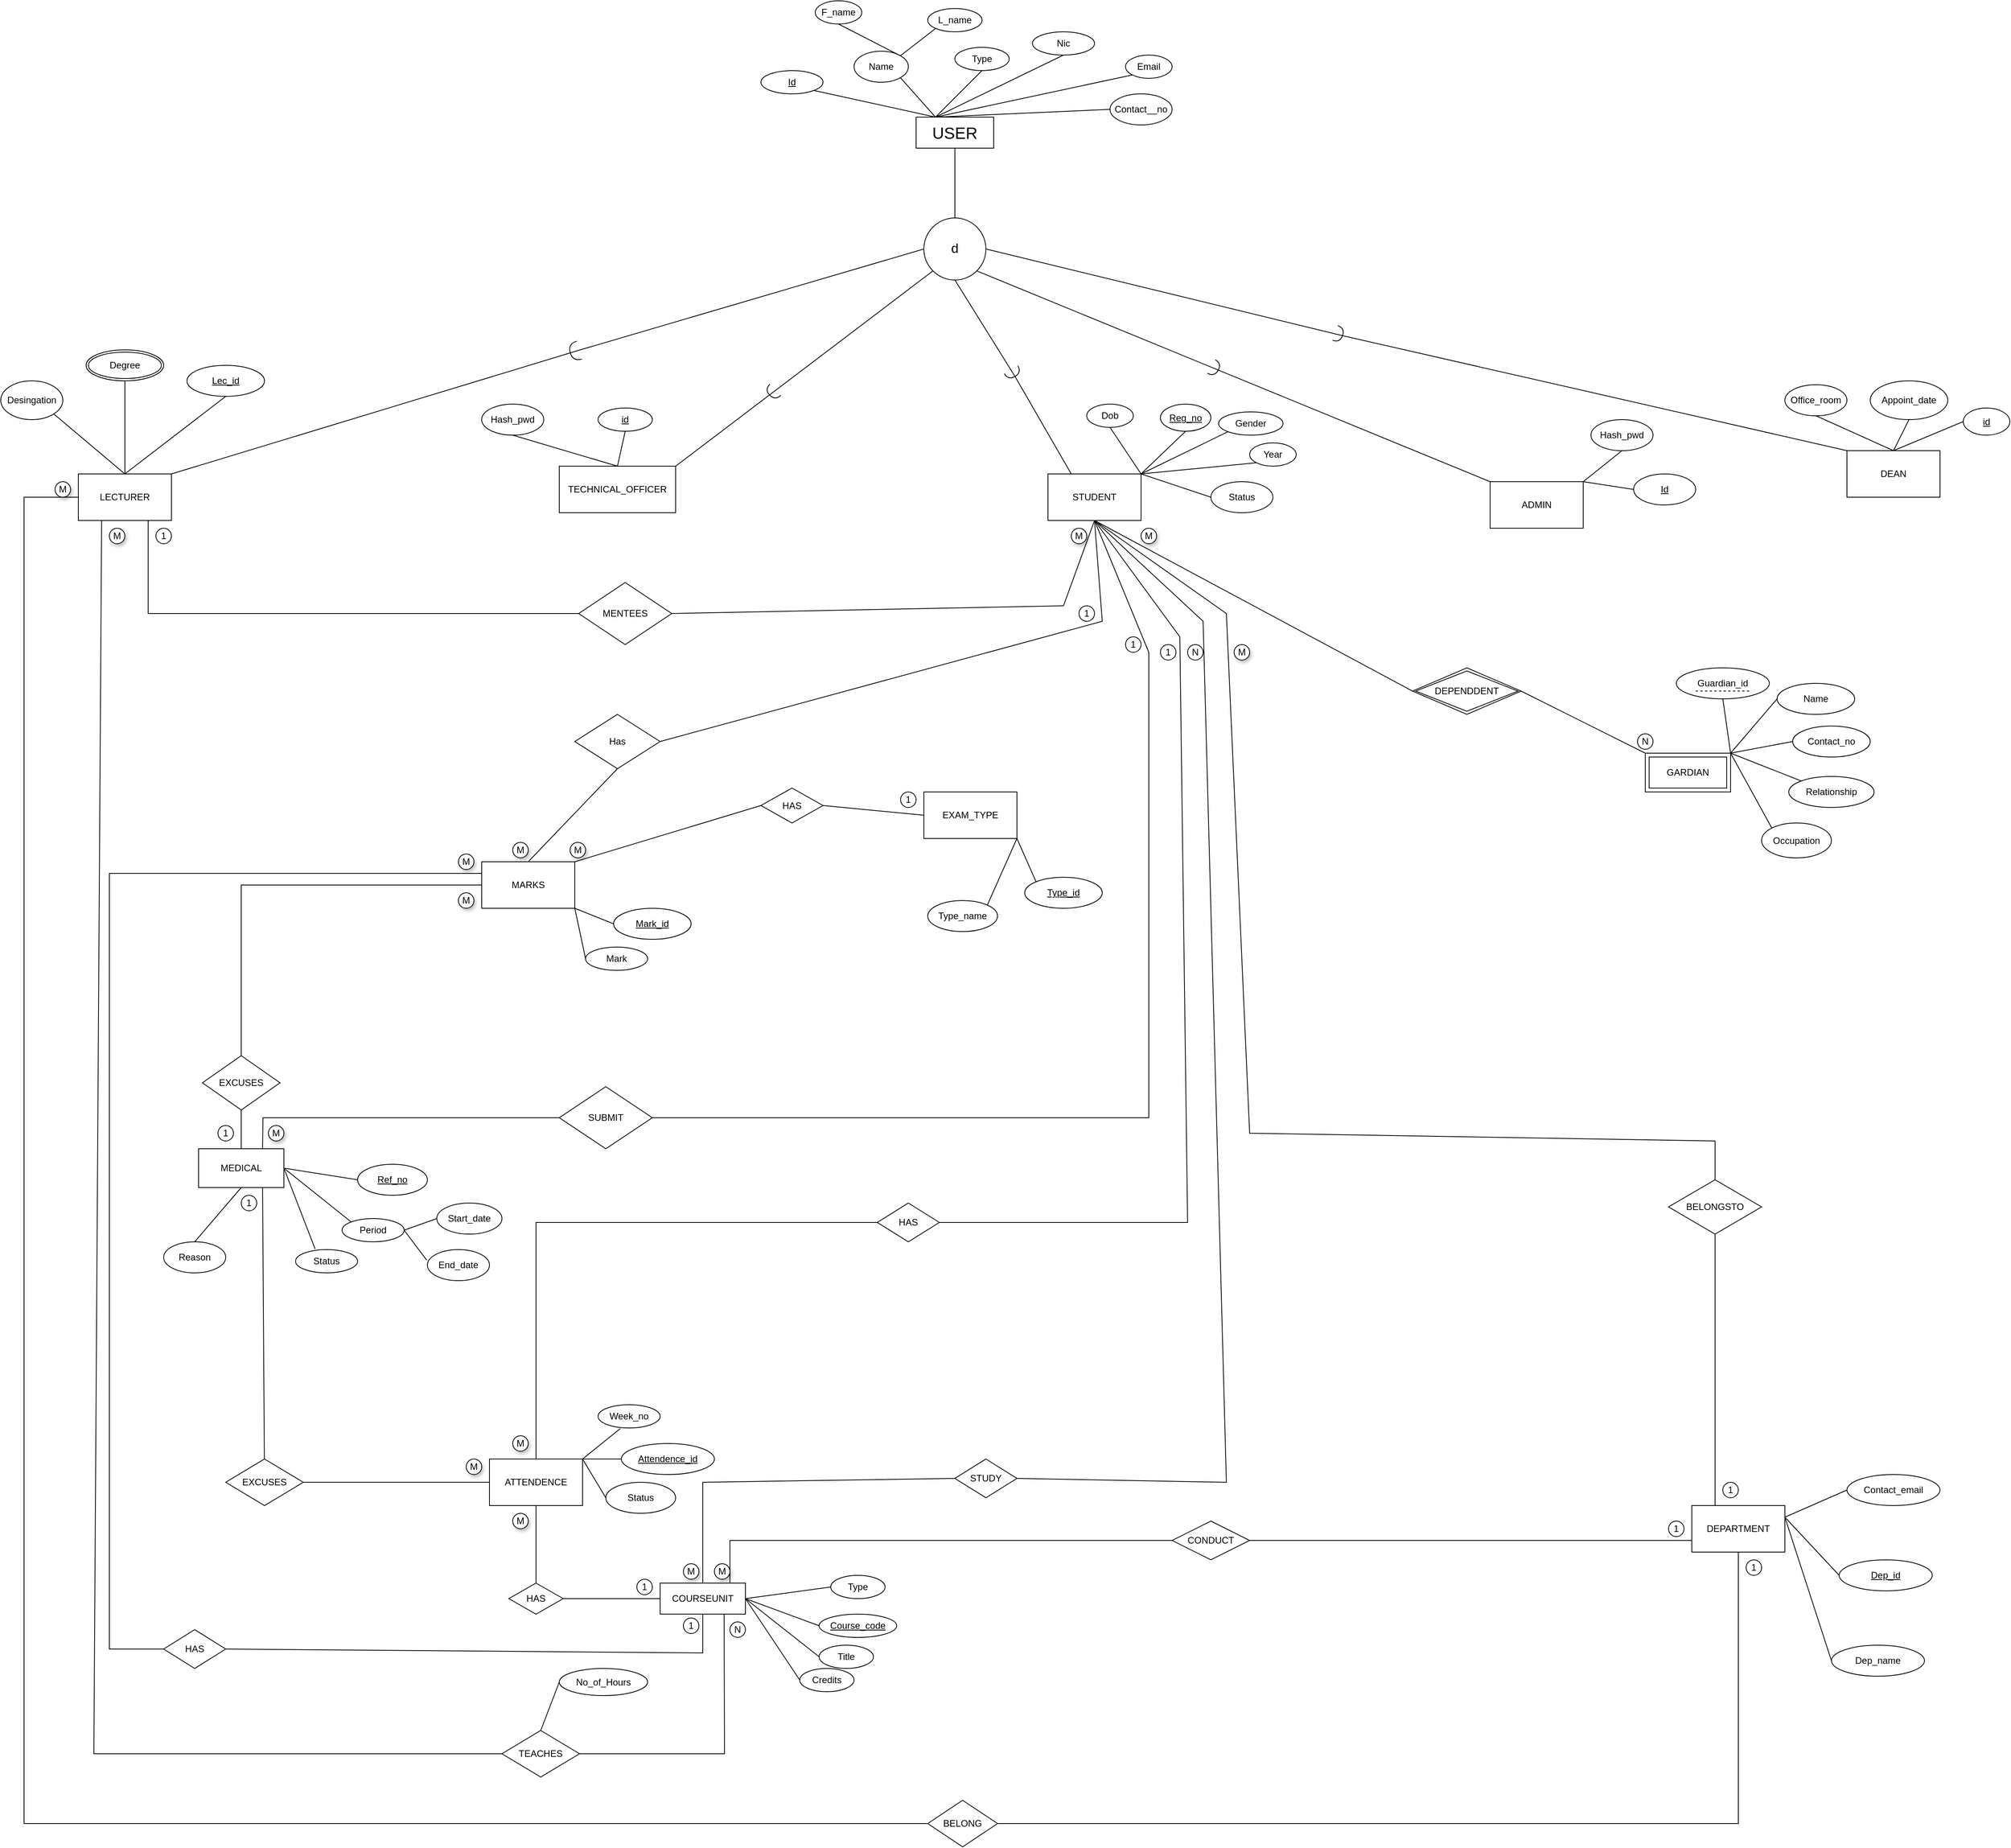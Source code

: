 <mxfile version="28.2.5">
  <diagram name="Page-1" id="UifAJ5-_W7gbyCAFl0z7">
    <mxGraphModel dx="961" dy="597" grid="1" gridSize="10" guides="1" tooltips="1" connect="1" arrows="1" fold="1" page="1" pageScale="1" pageWidth="850" pageHeight="1100" math="0" shadow="0">
      <root>
        <mxCell id="0" />
        <mxCell id="1" parent="0" />
        <mxCell id="469mjGibJvNOkohn6Mcn-1" value="USER" style="rounded=0;whiteSpace=wrap;html=1;fontSize=21;" parent="1" vertex="1">
          <mxGeometry x="1200" y="160" width="100" height="40" as="geometry" />
        </mxCell>
        <mxCell id="469mjGibJvNOkohn6Mcn-4" value="&lt;u&gt;Id&lt;/u&gt;" style="ellipse;whiteSpace=wrap;html=1;" parent="1" vertex="1">
          <mxGeometry x="1000" y="100" width="80" height="30" as="geometry" />
        </mxCell>
        <mxCell id="469mjGibJvNOkohn6Mcn-5" value="Name" style="ellipse;whiteSpace=wrap;html=1;" parent="1" vertex="1">
          <mxGeometry x="1120" y="75" width="70" height="40" as="geometry" />
        </mxCell>
        <mxCell id="469mjGibJvNOkohn6Mcn-6" value="F_name" style="ellipse;whiteSpace=wrap;html=1;" parent="1" vertex="1">
          <mxGeometry x="1070" y="10" width="60" height="30" as="geometry" />
        </mxCell>
        <mxCell id="469mjGibJvNOkohn6Mcn-7" value="L_name" style="ellipse;whiteSpace=wrap;html=1;" parent="1" vertex="1">
          <mxGeometry x="1215" y="20" width="70" height="30" as="geometry" />
        </mxCell>
        <mxCell id="469mjGibJvNOkohn6Mcn-9" value="" style="endArrow=none;html=1;rounded=0;entryX=0;entryY=1;entryDx=0;entryDy=0;exitX=1;exitY=0;exitDx=0;exitDy=0;" parent="1" source="469mjGibJvNOkohn6Mcn-5" target="469mjGibJvNOkohn6Mcn-7" edge="1">
          <mxGeometry width="50" height="50" relative="1" as="geometry">
            <mxPoint x="530" y="360" as="sourcePoint" />
            <mxPoint x="580" y="310" as="targetPoint" />
          </mxGeometry>
        </mxCell>
        <mxCell id="469mjGibJvNOkohn6Mcn-11" value="" style="endArrow=none;html=1;rounded=0;entryX=0.5;entryY=1;entryDx=0;entryDy=0;exitX=1;exitY=0;exitDx=0;exitDy=0;" parent="1" source="469mjGibJvNOkohn6Mcn-5" target="469mjGibJvNOkohn6Mcn-6" edge="1">
          <mxGeometry width="50" height="50" relative="1" as="geometry">
            <mxPoint x="530" y="360" as="sourcePoint" />
            <mxPoint x="580" y="310" as="targetPoint" />
          </mxGeometry>
        </mxCell>
        <mxCell id="469mjGibJvNOkohn6Mcn-12" value="Nic" style="ellipse;whiteSpace=wrap;html=1;" parent="1" vertex="1">
          <mxGeometry x="1350" y="50" width="80" height="30" as="geometry" />
        </mxCell>
        <mxCell id="469mjGibJvNOkohn6Mcn-13" value="Email" style="ellipse;whiteSpace=wrap;html=1;" parent="1" vertex="1">
          <mxGeometry x="1470" y="80" width="60" height="30" as="geometry" />
        </mxCell>
        <mxCell id="469mjGibJvNOkohn6Mcn-15" value="Contact__no" style="ellipse;whiteSpace=wrap;html=1;" parent="1" vertex="1">
          <mxGeometry x="1450" y="130" width="80" height="40" as="geometry" />
        </mxCell>
        <mxCell id="469mjGibJvNOkohn6Mcn-19" value="" style="endArrow=none;html=1;rounded=0;entryX=1;entryY=1;entryDx=0;entryDy=0;exitX=0.25;exitY=0;exitDx=0;exitDy=0;" parent="1" source="469mjGibJvNOkohn6Mcn-1" target="469mjGibJvNOkohn6Mcn-5" edge="1">
          <mxGeometry width="50" height="50" relative="1" as="geometry">
            <mxPoint x="530" y="360" as="sourcePoint" />
            <mxPoint x="580" y="310" as="targetPoint" />
          </mxGeometry>
        </mxCell>
        <mxCell id="469mjGibJvNOkohn6Mcn-20" value="" style="endArrow=none;html=1;rounded=0;entryX=0.5;entryY=1;entryDx=0;entryDy=0;exitX=0.25;exitY=0;exitDx=0;exitDy=0;" parent="1" source="469mjGibJvNOkohn6Mcn-1" target="469mjGibJvNOkohn6Mcn-12" edge="1">
          <mxGeometry width="50" height="50" relative="1" as="geometry">
            <mxPoint x="530" y="360" as="sourcePoint" />
            <mxPoint x="580" y="310" as="targetPoint" />
          </mxGeometry>
        </mxCell>
        <mxCell id="469mjGibJvNOkohn6Mcn-21" value="" style="endArrow=none;html=1;rounded=0;entryX=0;entryY=1;entryDx=0;entryDy=0;exitX=0.25;exitY=0;exitDx=0;exitDy=0;" parent="1" source="469mjGibJvNOkohn6Mcn-1" target="469mjGibJvNOkohn6Mcn-13" edge="1">
          <mxGeometry width="50" height="50" relative="1" as="geometry">
            <mxPoint x="530" y="360" as="sourcePoint" />
            <mxPoint x="580" y="310" as="targetPoint" />
          </mxGeometry>
        </mxCell>
        <mxCell id="469mjGibJvNOkohn6Mcn-22" value="" style="endArrow=none;html=1;rounded=0;entryX=0;entryY=0.5;entryDx=0;entryDy=0;exitX=0.25;exitY=0;exitDx=0;exitDy=0;" parent="1" source="469mjGibJvNOkohn6Mcn-1" target="469mjGibJvNOkohn6Mcn-15" edge="1">
          <mxGeometry width="50" height="50" relative="1" as="geometry">
            <mxPoint x="530" y="360" as="sourcePoint" />
            <mxPoint x="580" y="310" as="targetPoint" />
          </mxGeometry>
        </mxCell>
        <mxCell id="469mjGibJvNOkohn6Mcn-23" value="" style="endArrow=none;html=1;rounded=0;entryX=0.25;entryY=0;entryDx=0;entryDy=0;exitX=1;exitY=1;exitDx=0;exitDy=0;" parent="1" source="469mjGibJvNOkohn6Mcn-4" target="469mjGibJvNOkohn6Mcn-1" edge="1">
          <mxGeometry width="50" height="50" relative="1" as="geometry">
            <mxPoint x="530" y="360" as="sourcePoint" />
            <mxPoint x="580" y="310" as="targetPoint" />
          </mxGeometry>
        </mxCell>
        <mxCell id="469mjGibJvNOkohn6Mcn-25" value="d" style="ellipse;whiteSpace=wrap;html=1;aspect=fixed;fontSize=17;" parent="1" vertex="1">
          <mxGeometry x="1210" y="290" width="80" height="80" as="geometry" />
        </mxCell>
        <mxCell id="469mjGibJvNOkohn6Mcn-26" value="" style="endArrow=none;html=1;rounded=0;entryX=0.5;entryY=1;entryDx=0;entryDy=0;exitX=0.5;exitY=0;exitDx=0;exitDy=0;" parent="1" source="469mjGibJvNOkohn6Mcn-25" target="469mjGibJvNOkohn6Mcn-1" edge="1">
          <mxGeometry width="50" height="50" relative="1" as="geometry">
            <mxPoint x="530" y="360" as="sourcePoint" />
            <mxPoint x="580" y="310" as="targetPoint" />
          </mxGeometry>
        </mxCell>
        <mxCell id="469mjGibJvNOkohn6Mcn-27" value="LECTURER" style="rounded=0;whiteSpace=wrap;html=1;" parent="1" vertex="1">
          <mxGeometry x="120" y="620" width="120" height="60" as="geometry" />
        </mxCell>
        <mxCell id="469mjGibJvNOkohn6Mcn-28" value="TECHNICAL_OFFICER" style="rounded=0;whiteSpace=wrap;html=1;" parent="1" vertex="1">
          <mxGeometry x="740" y="610" width="150" height="60" as="geometry" />
        </mxCell>
        <mxCell id="469mjGibJvNOkohn6Mcn-29" value="STUDENT" style="rounded=0;whiteSpace=wrap;html=1;" parent="1" vertex="1">
          <mxGeometry x="1370" y="620" width="120" height="60" as="geometry" />
        </mxCell>
        <mxCell id="469mjGibJvNOkohn6Mcn-30" value="ADMIN" style="rounded=0;whiteSpace=wrap;html=1;" parent="1" vertex="1">
          <mxGeometry x="1940" y="630" width="120" height="60" as="geometry" />
        </mxCell>
        <mxCell id="469mjGibJvNOkohn6Mcn-31" value="DEAN" style="rounded=0;whiteSpace=wrap;html=1;" parent="1" vertex="1">
          <mxGeometry x="2400" y="590" width="120" height="60" as="geometry" />
        </mxCell>
        <mxCell id="469mjGibJvNOkohn6Mcn-37" value="Desingation" style="ellipse;whiteSpace=wrap;html=1;" parent="1" vertex="1">
          <mxGeometry x="20" y="500" width="80" height="50" as="geometry" />
        </mxCell>
        <mxCell id="469mjGibJvNOkohn6Mcn-38" value="Degree" style="ellipse;shape=doubleEllipse;margin=3;whiteSpace=wrap;html=1;align=center;" parent="1" vertex="1">
          <mxGeometry x="130" y="460" width="100" height="40" as="geometry" />
        </mxCell>
        <mxCell id="469mjGibJvNOkohn6Mcn-40" value="&lt;u&gt;Lec_id&lt;/u&gt;" style="ellipse;whiteSpace=wrap;html=1;align=center;" parent="1" vertex="1">
          <mxGeometry x="260" y="480" width="100" height="40" as="geometry" />
        </mxCell>
        <mxCell id="469mjGibJvNOkohn6Mcn-42" value="" style="ellipse;whiteSpace=wrap;html=1;align=center;aspect=fixed;fillColor=none;strokeColor=none;resizable=0;perimeter=centerPerimeter;rotatable=0;allowArrows=0;points=[];outlineConnect=1;" parent="1" vertex="1">
          <mxGeometry x="830" y="420" width="10" height="10" as="geometry" />
        </mxCell>
        <mxCell id="469mjGibJvNOkohn6Mcn-46" value="" style="endArrow=none;html=1;rounded=0;exitX=0;exitY=0.5;exitDx=0;exitDy=0;entryX=-0.005;entryY=0.564;entryDx=0;entryDy=0;entryPerimeter=0;" parent="1" source="469mjGibJvNOkohn6Mcn-45" target="469mjGibJvNOkohn6Mcn-45" edge="1">
          <mxGeometry width="50" height="50" relative="1" as="geometry">
            <mxPoint x="1200" y="340" as="sourcePoint" />
            <mxPoint x="800" y="410" as="targetPoint" />
          </mxGeometry>
        </mxCell>
        <mxCell id="469mjGibJvNOkohn6Mcn-47" value="" style="endArrow=none;html=1;rounded=0;exitX=0;exitY=0.5;exitDx=0;exitDy=0;entryX=1;entryY=0;entryDx=0;entryDy=0;" parent="1" source="mgSoafnXSVISCSBCxPJr-2" target="469mjGibJvNOkohn6Mcn-27" edge="1">
          <mxGeometry width="50" height="50" relative="1" as="geometry">
            <mxPoint x="1210" y="330" as="sourcePoint" />
            <mxPoint x="815" y="455" as="targetPoint" />
          </mxGeometry>
        </mxCell>
        <mxCell id="469mjGibJvNOkohn6Mcn-45" value="" style="ellipse;whiteSpace=wrap;html=1;align=center;aspect=fixed;fillColor=none;strokeColor=none;resizable=0;perimeter=centerPerimeter;rotatable=0;allowArrows=0;points=[];outlineConnect=1;" parent="1" vertex="1">
          <mxGeometry x="810" y="450" width="10" height="10" as="geometry" />
        </mxCell>
        <mxCell id="469mjGibJvNOkohn6Mcn-49" value="" style="ellipse;whiteSpace=wrap;html=1;align=center;aspect=fixed;fillColor=none;strokeColor=none;resizable=0;perimeter=centerPerimeter;rotatable=0;allowArrows=0;points=[];outlineConnect=1;" parent="1" vertex="1">
          <mxGeometry x="1000" y="330" width="10" height="10" as="geometry" />
        </mxCell>
        <mxCell id="469mjGibJvNOkohn6Mcn-51" value="" style="ellipse;whiteSpace=wrap;html=1;align=center;aspect=fixed;fillColor=none;strokeColor=none;resizable=0;perimeter=centerPerimeter;rotatable=0;allowArrows=0;points=[];outlineConnect=1;" parent="1" vertex="1">
          <mxGeometry x="1000" y="330" width="10" height="10" as="geometry" />
        </mxCell>
        <mxCell id="469mjGibJvNOkohn6Mcn-53" value="" style="ellipse;whiteSpace=wrap;html=1;align=center;aspect=fixed;fillColor=none;strokeColor=none;resizable=0;perimeter=centerPerimeter;rotatable=0;allowArrows=0;points=[];outlineConnect=1;" parent="1" vertex="1">
          <mxGeometry x="1000" y="330" width="10" height="10" as="geometry" />
        </mxCell>
        <mxCell id="469mjGibJvNOkohn6Mcn-54" value="" style="endArrow=none;html=1;rounded=0;entryX=0;entryY=1;entryDx=0;entryDy=0;exitX=1;exitY=0;exitDx=0;exitDy=0;" parent="1" source="469mjGibJvNOkohn6Mcn-28" target="469mjGibJvNOkohn6Mcn-25" edge="1">
          <mxGeometry width="50" height="50" relative="1" as="geometry">
            <mxPoint x="1050" y="490" as="sourcePoint" />
            <mxPoint x="1040" y="310" as="targetPoint" />
          </mxGeometry>
        </mxCell>
        <mxCell id="469mjGibJvNOkohn6Mcn-55" value="" style="endArrow=none;html=1;rounded=0;entryX=0.5;entryY=1;entryDx=0;entryDy=0;exitX=1;exitY=0.5;exitDx=0;exitDy=0;exitPerimeter=0;" parent="1" source="mgSoafnXSVISCSBCxPJr-6" target="469mjGibJvNOkohn6Mcn-25" edge="1">
          <mxGeometry width="50" height="50" relative="1" as="geometry">
            <mxPoint x="1310" y="470" as="sourcePoint" />
            <mxPoint x="1150" y="280" as="targetPoint" />
          </mxGeometry>
        </mxCell>
        <mxCell id="469mjGibJvNOkohn6Mcn-56" value="" style="endArrow=none;html=1;rounded=0;entryX=1;entryY=1;entryDx=0;entryDy=0;exitX=0;exitY=0;exitDx=0;exitDy=0;" parent="1" source="469mjGibJvNOkohn6Mcn-30" target="469mjGibJvNOkohn6Mcn-25" edge="1">
          <mxGeometry width="50" height="50" relative="1" as="geometry">
            <mxPoint x="1420" y="420" as="sourcePoint" />
            <mxPoint x="1150" y="280" as="targetPoint" />
          </mxGeometry>
        </mxCell>
        <mxCell id="469mjGibJvNOkohn6Mcn-58" value="" style="ellipse;whiteSpace=wrap;html=1;align=center;aspect=fixed;fillColor=none;strokeColor=none;resizable=0;perimeter=centerPerimeter;rotatable=0;allowArrows=0;points=[];outlineConnect=1;" parent="1" vertex="1">
          <mxGeometry x="1570" y="90" width="10" height="10" as="geometry" />
        </mxCell>
        <mxCell id="469mjGibJvNOkohn6Mcn-59" value="" style="endArrow=none;html=1;rounded=0;entryX=1;entryY=0.5;entryDx=0;entryDy=0;exitX=1;exitY=0.5;exitDx=0;exitDy=0;exitPerimeter=0;" parent="1" source="mgSoafnXSVISCSBCxPJr-9" target="469mjGibJvNOkohn6Mcn-25" edge="1">
          <mxGeometry width="50" height="50" relative="1" as="geometry">
            <mxPoint x="1580" y="390" as="sourcePoint" />
            <mxPoint x="1610" y="70" as="targetPoint" />
          </mxGeometry>
        </mxCell>
        <mxCell id="Wp1VHhU4FTjO8Ii-gMhq-1" value="" style="endArrow=none;html=1;rounded=0;exitX=1;exitY=1;exitDx=0;exitDy=0;entryX=0.5;entryY=0;entryDx=0;entryDy=0;" parent="1" source="469mjGibJvNOkohn6Mcn-37" target="469mjGibJvNOkohn6Mcn-27" edge="1">
          <mxGeometry width="50" height="50" relative="1" as="geometry">
            <mxPoint x="370" y="460" as="sourcePoint" />
            <mxPoint x="420" y="410" as="targetPoint" />
          </mxGeometry>
        </mxCell>
        <mxCell id="Wp1VHhU4FTjO8Ii-gMhq-2" value="" style="endArrow=none;html=1;rounded=0;exitX=0.5;exitY=1;exitDx=0;exitDy=0;entryX=0.5;entryY=0;entryDx=0;entryDy=0;" parent="1" source="469mjGibJvNOkohn6Mcn-38" target="469mjGibJvNOkohn6Mcn-27" edge="1">
          <mxGeometry width="50" height="50" relative="1" as="geometry">
            <mxPoint x="370" y="460" as="sourcePoint" />
            <mxPoint x="420" y="410" as="targetPoint" />
          </mxGeometry>
        </mxCell>
        <mxCell id="Wp1VHhU4FTjO8Ii-gMhq-3" value="" style="endArrow=none;html=1;rounded=0;exitX=0.5;exitY=1;exitDx=0;exitDy=0;entryX=0.5;entryY=0;entryDx=0;entryDy=0;" parent="1" source="469mjGibJvNOkohn6Mcn-40" target="469mjGibJvNOkohn6Mcn-27" edge="1">
          <mxGeometry width="50" height="50" relative="1" as="geometry">
            <mxPoint x="370" y="460" as="sourcePoint" />
            <mxPoint x="420" y="410" as="targetPoint" />
          </mxGeometry>
        </mxCell>
        <mxCell id="Wp1VHhU4FTjO8Ii-gMhq-4" value="Hash_pwd" style="ellipse;whiteSpace=wrap;html=1;" parent="1" vertex="1">
          <mxGeometry x="640" y="530" width="80" height="40" as="geometry" />
        </mxCell>
        <mxCell id="Wp1VHhU4FTjO8Ii-gMhq-5" value="&lt;u&gt;id&lt;/u&gt;" style="ellipse;whiteSpace=wrap;html=1;" parent="1" vertex="1">
          <mxGeometry x="790" y="535" width="70" height="30" as="geometry" />
        </mxCell>
        <mxCell id="Wp1VHhU4FTjO8Ii-gMhq-6" value="" style="endArrow=none;html=1;rounded=0;entryX=0.5;entryY=1;entryDx=0;entryDy=0;exitX=0.5;exitY=0;exitDx=0;exitDy=0;" parent="1" source="469mjGibJvNOkohn6Mcn-28" target="Wp1VHhU4FTjO8Ii-gMhq-4" edge="1">
          <mxGeometry width="50" height="50" relative="1" as="geometry">
            <mxPoint x="630" y="650" as="sourcePoint" />
            <mxPoint x="680" y="600" as="targetPoint" />
          </mxGeometry>
        </mxCell>
        <mxCell id="Wp1VHhU4FTjO8Ii-gMhq-8" value="" style="endArrow=none;html=1;rounded=0;entryX=0.5;entryY=1;entryDx=0;entryDy=0;exitX=0.5;exitY=0;exitDx=0;exitDy=0;" parent="1" source="469mjGibJvNOkohn6Mcn-28" target="Wp1VHhU4FTjO8Ii-gMhq-5" edge="1">
          <mxGeometry width="50" height="50" relative="1" as="geometry">
            <mxPoint x="630" y="650" as="sourcePoint" />
            <mxPoint x="680" y="600" as="targetPoint" />
          </mxGeometry>
        </mxCell>
        <mxCell id="Wp1VHhU4FTjO8Ii-gMhq-9" value="Dob" style="ellipse;whiteSpace=wrap;html=1;" parent="1" vertex="1">
          <mxGeometry x="1420" y="530" width="60" height="30" as="geometry" />
        </mxCell>
        <mxCell id="Wp1VHhU4FTjO8Ii-gMhq-10" value="&lt;u&gt;Reg_no&lt;/u&gt;" style="ellipse;whiteSpace=wrap;html=1;" parent="1" vertex="1">
          <mxGeometry x="1515" y="530" width="65" height="35" as="geometry" />
        </mxCell>
        <mxCell id="Wp1VHhU4FTjO8Ii-gMhq-11" value="Year" style="ellipse;whiteSpace=wrap;html=1;" parent="1" vertex="1">
          <mxGeometry x="1630" y="580" width="60" height="30" as="geometry" />
        </mxCell>
        <mxCell id="Wp1VHhU4FTjO8Ii-gMhq-12" value="" style="endArrow=none;html=1;rounded=0;entryX=1;entryY=0;entryDx=0;entryDy=0;exitX=0.5;exitY=1;exitDx=0;exitDy=0;" parent="1" source="Wp1VHhU4FTjO8Ii-gMhq-9" target="469mjGibJvNOkohn6Mcn-29" edge="1">
          <mxGeometry width="50" height="50" relative="1" as="geometry">
            <mxPoint x="1400" y="650" as="sourcePoint" />
            <mxPoint x="1450" y="600" as="targetPoint" />
          </mxGeometry>
        </mxCell>
        <mxCell id="Wp1VHhU4FTjO8Ii-gMhq-13" value="" style="endArrow=none;html=1;rounded=0;exitX=1;exitY=0;exitDx=0;exitDy=0;entryX=0.5;entryY=1;entryDx=0;entryDy=0;" parent="1" source="469mjGibJvNOkohn6Mcn-29" target="Wp1VHhU4FTjO8Ii-gMhq-10" edge="1">
          <mxGeometry width="50" height="50" relative="1" as="geometry">
            <mxPoint x="1400" y="650" as="sourcePoint" />
            <mxPoint x="1450" y="600" as="targetPoint" />
          </mxGeometry>
        </mxCell>
        <mxCell id="Wp1VHhU4FTjO8Ii-gMhq-15" value="" style="endArrow=none;html=1;rounded=0;entryX=0;entryY=1;entryDx=0;entryDy=0;exitX=1;exitY=0;exitDx=0;exitDy=0;" parent="1" source="469mjGibJvNOkohn6Mcn-29" target="Wp1VHhU4FTjO8Ii-gMhq-11" edge="1">
          <mxGeometry width="50" height="50" relative="1" as="geometry">
            <mxPoint x="1530" y="680" as="sourcePoint" />
            <mxPoint x="1450" y="600" as="targetPoint" />
          </mxGeometry>
        </mxCell>
        <mxCell id="Wp1VHhU4FTjO8Ii-gMhq-16" value="Hash_pwd" style="ellipse;whiteSpace=wrap;html=1;" parent="1" vertex="1">
          <mxGeometry x="2070" y="550" width="80" height="40" as="geometry" />
        </mxCell>
        <mxCell id="Wp1VHhU4FTjO8Ii-gMhq-17" value="" style="endArrow=none;html=1;rounded=0;exitX=1;exitY=0;exitDx=0;exitDy=0;entryX=0.5;entryY=1;entryDx=0;entryDy=0;" parent="1" source="469mjGibJvNOkohn6Mcn-30" target="Wp1VHhU4FTjO8Ii-gMhq-16" edge="1">
          <mxGeometry width="50" height="50" relative="1" as="geometry">
            <mxPoint x="2100" y="650" as="sourcePoint" />
            <mxPoint x="2150" y="600" as="targetPoint" />
          </mxGeometry>
        </mxCell>
        <mxCell id="Wp1VHhU4FTjO8Ii-gMhq-18" value="Appoint_date" style="ellipse;whiteSpace=wrap;html=1;" parent="1" vertex="1">
          <mxGeometry x="2430" y="500" width="100" height="50" as="geometry" />
        </mxCell>
        <mxCell id="Wp1VHhU4FTjO8Ii-gMhq-19" value="Office_room" style="ellipse;whiteSpace=wrap;html=1;" parent="1" vertex="1">
          <mxGeometry x="2320" y="505" width="80" height="40" as="geometry" />
        </mxCell>
        <mxCell id="Wp1VHhU4FTjO8Ii-gMhq-20" value="" style="endArrow=none;html=1;rounded=0;entryX=0.5;entryY=1;entryDx=0;entryDy=0;exitX=0.5;exitY=0;exitDx=0;exitDy=0;" parent="1" source="469mjGibJvNOkohn6Mcn-31" target="Wp1VHhU4FTjO8Ii-gMhq-19" edge="1">
          <mxGeometry width="50" height="50" relative="1" as="geometry">
            <mxPoint x="2100" y="650" as="sourcePoint" />
            <mxPoint x="2150" y="600" as="targetPoint" />
          </mxGeometry>
        </mxCell>
        <mxCell id="Wp1VHhU4FTjO8Ii-gMhq-21" value="" style="endArrow=none;html=1;rounded=0;entryX=0.5;entryY=1;entryDx=0;entryDy=0;exitX=0.5;exitY=0;exitDx=0;exitDy=0;" parent="1" source="469mjGibJvNOkohn6Mcn-31" target="Wp1VHhU4FTjO8Ii-gMhq-18" edge="1">
          <mxGeometry width="50" height="50" relative="1" as="geometry">
            <mxPoint x="2100" y="650" as="sourcePoint" />
            <mxPoint x="2150" y="600" as="targetPoint" />
          </mxGeometry>
        </mxCell>
        <mxCell id="Wp1VHhU4FTjO8Ii-gMhq-23" value="MENTEES" style="rhombus;whiteSpace=wrap;html=1;" parent="1" vertex="1">
          <mxGeometry x="765" y="760" width="120" height="80" as="geometry" />
        </mxCell>
        <mxCell id="Wp1VHhU4FTjO8Ii-gMhq-26" value="" style="endArrow=none;html=1;rounded=0;exitX=1;exitY=0.5;exitDx=0;exitDy=0;" parent="1" source="Wp1VHhU4FTjO8Ii-gMhq-23" edge="1">
          <mxGeometry width="50" height="50" relative="1" as="geometry">
            <mxPoint x="950" y="800" as="sourcePoint" />
            <mxPoint x="1390" y="790" as="targetPoint" />
          </mxGeometry>
        </mxCell>
        <mxCell id="Wp1VHhU4FTjO8Ii-gMhq-27" value="" style="endArrow=none;html=1;rounded=0;exitX=0.5;exitY=1;exitDx=0;exitDy=0;" parent="1" source="469mjGibJvNOkohn6Mcn-29" edge="1">
          <mxGeometry width="50" height="50" relative="1" as="geometry">
            <mxPoint x="950" y="800" as="sourcePoint" />
            <mxPoint x="1390" y="790" as="targetPoint" />
          </mxGeometry>
        </mxCell>
        <mxCell id="Wp1VHhU4FTjO8Ii-gMhq-28" value="" style="endArrow=none;html=1;rounded=0;entryX=0.75;entryY=1;entryDx=0;entryDy=0;exitX=0;exitY=0.5;exitDx=0;exitDy=0;" parent="1" source="Wp1VHhU4FTjO8Ii-gMhq-23" target="469mjGibJvNOkohn6Mcn-27" edge="1">
          <mxGeometry width="50" height="50" relative="1" as="geometry">
            <mxPoint x="950" y="800" as="sourcePoint" />
            <mxPoint x="1000" y="750" as="targetPoint" />
            <Array as="points">
              <mxPoint x="210" y="800" />
            </Array>
          </mxGeometry>
        </mxCell>
        <mxCell id="Wp1VHhU4FTjO8Ii-gMhq-29" value="Has" style="rhombus;whiteSpace=wrap;html=1;" parent="1" vertex="1">
          <mxGeometry x="760" y="930" width="110" height="70" as="geometry" />
        </mxCell>
        <mxCell id="Wp1VHhU4FTjO8Ii-gMhq-30" value="" style="endArrow=none;html=1;rounded=0;exitX=1;exitY=0.5;exitDx=0;exitDy=0;entryX=0.5;entryY=1;entryDx=0;entryDy=0;" parent="1" source="Wp1VHhU4FTjO8Ii-gMhq-29" target="469mjGibJvNOkohn6Mcn-29" edge="1">
          <mxGeometry width="50" height="50" relative="1" as="geometry">
            <mxPoint x="690" y="860" as="sourcePoint" />
            <mxPoint x="1290" y="750" as="targetPoint" />
            <Array as="points">
              <mxPoint x="1440" y="810" />
            </Array>
          </mxGeometry>
        </mxCell>
        <mxCell id="Wp1VHhU4FTjO8Ii-gMhq-35" value="MARKS" style="rounded=0;whiteSpace=wrap;html=1;" parent="1" vertex="1">
          <mxGeometry x="640" y="1120" width="120" height="60" as="geometry" />
        </mxCell>
        <mxCell id="Wp1VHhU4FTjO8Ii-gMhq-36" value="" style="endArrow=none;html=1;rounded=0;entryX=0.5;entryY=1;entryDx=0;entryDy=0;exitX=0.5;exitY=0;exitDx=0;exitDy=0;" parent="1" source="Wp1VHhU4FTjO8Ii-gMhq-35" target="Wp1VHhU4FTjO8Ii-gMhq-29" edge="1">
          <mxGeometry width="50" height="50" relative="1" as="geometry">
            <mxPoint x="1160" y="1180" as="sourcePoint" />
            <mxPoint x="1210" y="1130" as="targetPoint" />
          </mxGeometry>
        </mxCell>
        <mxCell id="AB7soGHePCYamvRZRI3P-5" value="Mark_id" style="ellipse;whiteSpace=wrap;html=1;fontStyle=4" parent="1" vertex="1">
          <mxGeometry x="810" y="1180" width="100" height="40" as="geometry" />
        </mxCell>
        <mxCell id="AB7soGHePCYamvRZRI3P-16" value="" style="endArrow=none;html=1;rounded=0;entryX=0;entryY=0.5;entryDx=0;entryDy=0;exitX=1;exitY=1;exitDx=0;exitDy=0;" parent="1" source="Wp1VHhU4FTjO8Ii-gMhq-35" target="AB7soGHePCYamvRZRI3P-5" edge="1">
          <mxGeometry width="50" height="50" relative="1" as="geometry">
            <mxPoint x="620" y="1160" as="sourcePoint" />
            <mxPoint x="670" y="1110" as="targetPoint" />
          </mxGeometry>
        </mxCell>
        <mxCell id="AB7soGHePCYamvRZRI3P-28" value="EXCUSES" style="rhombus;whiteSpace=wrap;html=1;" parent="1" vertex="1">
          <mxGeometry x="280" y="1370" width="100" height="70" as="geometry" />
        </mxCell>
        <mxCell id="AB7soGHePCYamvRZRI3P-29" value="" style="endArrow=none;html=1;rounded=0;entryX=0;entryY=0.5;entryDx=0;entryDy=0;exitX=0.5;exitY=0;exitDx=0;exitDy=0;" parent="1" source="AB7soGHePCYamvRZRI3P-28" target="Wp1VHhU4FTjO8Ii-gMhq-35" edge="1">
          <mxGeometry width="50" height="50" relative="1" as="geometry">
            <mxPoint x="360" y="1400" as="sourcePoint" />
            <mxPoint x="410" y="1350" as="targetPoint" />
            <Array as="points">
              <mxPoint x="330" y="1150" />
            </Array>
          </mxGeometry>
        </mxCell>
        <mxCell id="AB7soGHePCYamvRZRI3P-30" value="MEDICAL" style="rounded=0;whiteSpace=wrap;html=1;" parent="1" vertex="1">
          <mxGeometry x="275" y="1490" width="110" height="50" as="geometry" />
        </mxCell>
        <mxCell id="AB7soGHePCYamvRZRI3P-31" value="" style="endArrow=none;html=1;rounded=0;entryX=0.5;entryY=1;entryDx=0;entryDy=0;exitX=0.5;exitY=0;exitDx=0;exitDy=0;" parent="1" source="AB7soGHePCYamvRZRI3P-30" target="AB7soGHePCYamvRZRI3P-28" edge="1">
          <mxGeometry width="50" height="50" relative="1" as="geometry">
            <mxPoint x="360" y="1630" as="sourcePoint" />
            <mxPoint x="410" y="1580" as="targetPoint" />
          </mxGeometry>
        </mxCell>
        <mxCell id="AB7soGHePCYamvRZRI3P-32" value="&lt;u&gt;Ref_no&lt;/u&gt;" style="ellipse;whiteSpace=wrap;html=1;" parent="1" vertex="1">
          <mxGeometry x="480" y="1510" width="90" height="40" as="geometry" />
        </mxCell>
        <mxCell id="AB7soGHePCYamvRZRI3P-33" value="Period" style="ellipse;whiteSpace=wrap;html=1;" parent="1" vertex="1">
          <mxGeometry x="460" y="1580" width="80" height="30" as="geometry" />
        </mxCell>
        <mxCell id="AB7soGHePCYamvRZRI3P-34" value="Status" style="ellipse;whiteSpace=wrap;html=1;" parent="1" vertex="1">
          <mxGeometry x="400" y="1620" width="80" height="30" as="geometry" />
        </mxCell>
        <mxCell id="AB7soGHePCYamvRZRI3P-35" value="Reason" style="ellipse;whiteSpace=wrap;html=1;" parent="1" vertex="1">
          <mxGeometry x="230" y="1610" width="80" height="40" as="geometry" />
        </mxCell>
        <mxCell id="AB7soGHePCYamvRZRI3P-36" value="" style="endArrow=none;html=1;rounded=0;exitX=1;exitY=0.5;exitDx=0;exitDy=0;entryX=0;entryY=0.5;entryDx=0;entryDy=0;" parent="1" source="AB7soGHePCYamvRZRI3P-30" target="AB7soGHePCYamvRZRI3P-32" edge="1">
          <mxGeometry width="50" height="50" relative="1" as="geometry">
            <mxPoint x="800" y="1340" as="sourcePoint" />
            <mxPoint x="850" y="1290" as="targetPoint" />
          </mxGeometry>
        </mxCell>
        <mxCell id="AB7soGHePCYamvRZRI3P-37" value="" style="endArrow=none;html=1;rounded=0;exitX=1;exitY=0.5;exitDx=0;exitDy=0;entryX=0;entryY=0;entryDx=0;entryDy=0;" parent="1" source="AB7soGHePCYamvRZRI3P-30" target="AB7soGHePCYamvRZRI3P-33" edge="1">
          <mxGeometry width="50" height="50" relative="1" as="geometry">
            <mxPoint x="800" y="1340" as="sourcePoint" />
            <mxPoint x="850" y="1290" as="targetPoint" />
          </mxGeometry>
        </mxCell>
        <mxCell id="AB7soGHePCYamvRZRI3P-38" value="" style="endArrow=none;html=1;rounded=0;exitX=1;exitY=0.5;exitDx=0;exitDy=0;entryX=0.316;entryY=-0.024;entryDx=0;entryDy=0;entryPerimeter=0;" parent="1" source="AB7soGHePCYamvRZRI3P-30" target="AB7soGHePCYamvRZRI3P-34" edge="1">
          <mxGeometry width="50" height="50" relative="1" as="geometry">
            <mxPoint x="800" y="1340" as="sourcePoint" />
            <mxPoint x="850" y="1290" as="targetPoint" />
          </mxGeometry>
        </mxCell>
        <mxCell id="AB7soGHePCYamvRZRI3P-39" value="" style="endArrow=none;html=1;rounded=0;exitX=0.5;exitY=0;exitDx=0;exitDy=0;entryX=0.5;entryY=1;entryDx=0;entryDy=0;" parent="1" source="AB7soGHePCYamvRZRI3P-35" target="AB7soGHePCYamvRZRI3P-30" edge="1">
          <mxGeometry width="50" height="50" relative="1" as="geometry">
            <mxPoint x="800" y="1340" as="sourcePoint" />
            <mxPoint x="850" y="1290" as="targetPoint" />
          </mxGeometry>
        </mxCell>
        <mxCell id="AB7soGHePCYamvRZRI3P-40" value="SUBMIT" style="rhombus;whiteSpace=wrap;html=1;" parent="1" vertex="1">
          <mxGeometry x="740" y="1410" width="120" height="80" as="geometry" />
        </mxCell>
        <mxCell id="AB7soGHePCYamvRZRI3P-41" value="" style="endArrow=none;html=1;rounded=0;exitX=0.75;exitY=0;exitDx=0;exitDy=0;entryX=0;entryY=0.5;entryDx=0;entryDy=0;" parent="1" source="AB7soGHePCYamvRZRI3P-30" target="AB7soGHePCYamvRZRI3P-40" edge="1">
          <mxGeometry width="50" height="50" relative="1" as="geometry">
            <mxPoint x="800" y="1340" as="sourcePoint" />
            <mxPoint x="850" y="1290" as="targetPoint" />
            <Array as="points">
              <mxPoint x="358" y="1450" />
            </Array>
          </mxGeometry>
        </mxCell>
        <mxCell id="AB7soGHePCYamvRZRI3P-42" value="" style="endArrow=none;html=1;rounded=0;exitX=1;exitY=0.5;exitDx=0;exitDy=0;entryX=0.5;entryY=1;entryDx=0;entryDy=0;" parent="1" source="AB7soGHePCYamvRZRI3P-40" target="469mjGibJvNOkohn6Mcn-29" edge="1">
          <mxGeometry width="50" height="50" relative="1" as="geometry">
            <mxPoint x="800" y="1340" as="sourcePoint" />
            <mxPoint x="1410" y="1180" as="targetPoint" />
            <Array as="points">
              <mxPoint x="1500" y="1450" />
              <mxPoint x="1500" y="850" />
            </Array>
          </mxGeometry>
        </mxCell>
        <mxCell id="AB7soGHePCYamvRZRI3P-43" value="Status" style="ellipse;whiteSpace=wrap;html=1;" parent="1" vertex="1">
          <mxGeometry x="1580" y="630" width="80" height="40" as="geometry" />
        </mxCell>
        <mxCell id="AB7soGHePCYamvRZRI3P-44" value="" style="endArrow=none;html=1;rounded=0;entryX=0;entryY=0.5;entryDx=0;entryDy=0;exitX=1;exitY=0;exitDx=0;exitDy=0;" parent="1" source="469mjGibJvNOkohn6Mcn-29" target="AB7soGHePCYamvRZRI3P-43" edge="1">
          <mxGeometry width="50" height="50" relative="1" as="geometry">
            <mxPoint x="1220" y="780" as="sourcePoint" />
            <mxPoint x="1270" y="730" as="targetPoint" />
          </mxGeometry>
        </mxCell>
        <mxCell id="AB7soGHePCYamvRZRI3P-45" value="EXCUSES" style="rhombus;whiteSpace=wrap;html=1;" parent="1" vertex="1">
          <mxGeometry x="310" y="1890" width="100" height="60" as="geometry" />
        </mxCell>
        <mxCell id="AB7soGHePCYamvRZRI3P-46" value="" style="endArrow=none;html=1;rounded=0;exitX=0.75;exitY=1;exitDx=0;exitDy=0;" parent="1" source="AB7soGHePCYamvRZRI3P-30" target="AB7soGHePCYamvRZRI3P-45" edge="1">
          <mxGeometry width="50" height="50" relative="1" as="geometry">
            <mxPoint x="590" y="1440" as="sourcePoint" />
            <mxPoint x="640" y="1390" as="targetPoint" />
          </mxGeometry>
        </mxCell>
        <mxCell id="AB7soGHePCYamvRZRI3P-47" value="ATTENDENCE" style="rounded=0;whiteSpace=wrap;html=1;" parent="1" vertex="1">
          <mxGeometry x="650" y="1890" width="120" height="60" as="geometry" />
        </mxCell>
        <mxCell id="AB7soGHePCYamvRZRI3P-48" value="" style="endArrow=none;html=1;rounded=0;" parent="1" source="AB7soGHePCYamvRZRI3P-45" target="AB7soGHePCYamvRZRI3P-47" edge="1">
          <mxGeometry width="50" height="50" relative="1" as="geometry">
            <mxPoint x="590" y="1780" as="sourcePoint" />
            <mxPoint x="640" y="1730" as="targetPoint" />
          </mxGeometry>
        </mxCell>
        <mxCell id="AB7soGHePCYamvRZRI3P-49" value="Week_no" style="ellipse;whiteSpace=wrap;html=1;" parent="1" vertex="1">
          <mxGeometry x="790" y="1820" width="80" height="30" as="geometry" />
        </mxCell>
        <mxCell id="AB7soGHePCYamvRZRI3P-50" value="&lt;u&gt;Attendence_id&lt;/u&gt;" style="ellipse;whiteSpace=wrap;html=1;" parent="1" vertex="1">
          <mxGeometry x="820" y="1870" width="120" height="40" as="geometry" />
        </mxCell>
        <mxCell id="AB7soGHePCYamvRZRI3P-51" value="Status" style="ellipse;whiteSpace=wrap;html=1;" parent="1" vertex="1">
          <mxGeometry x="800" y="1920" width="90" height="40" as="geometry" />
        </mxCell>
        <mxCell id="AB7soGHePCYamvRZRI3P-52" value="" style="endArrow=none;html=1;rounded=0;entryX=0.359;entryY=1.024;entryDx=0;entryDy=0;entryPerimeter=0;exitX=1;exitY=0;exitDx=0;exitDy=0;" parent="1" source="AB7soGHePCYamvRZRI3P-47" target="AB7soGHePCYamvRZRI3P-49" edge="1">
          <mxGeometry width="50" height="50" relative="1" as="geometry">
            <mxPoint x="720" y="1940" as="sourcePoint" />
            <mxPoint x="770" y="1890" as="targetPoint" />
          </mxGeometry>
        </mxCell>
        <mxCell id="AB7soGHePCYamvRZRI3P-53" value="" style="endArrow=none;html=1;rounded=0;entryX=0;entryY=0.5;entryDx=0;entryDy=0;exitX=1;exitY=0;exitDx=0;exitDy=0;" parent="1" source="AB7soGHePCYamvRZRI3P-47" target="AB7soGHePCYamvRZRI3P-50" edge="1">
          <mxGeometry width="50" height="50" relative="1" as="geometry">
            <mxPoint x="720" y="1940" as="sourcePoint" />
            <mxPoint x="770" y="1890" as="targetPoint" />
          </mxGeometry>
        </mxCell>
        <mxCell id="AB7soGHePCYamvRZRI3P-54" value="" style="endArrow=none;html=1;rounded=0;exitX=0;exitY=0.5;exitDx=0;exitDy=0;entryX=1;entryY=0;entryDx=0;entryDy=0;" parent="1" source="AB7soGHePCYamvRZRI3P-51" target="AB7soGHePCYamvRZRI3P-47" edge="1">
          <mxGeometry width="50" height="50" relative="1" as="geometry">
            <mxPoint x="720" y="1940" as="sourcePoint" />
            <mxPoint x="790" y="1960" as="targetPoint" />
          </mxGeometry>
        </mxCell>
        <mxCell id="AB7soGHePCYamvRZRI3P-55" value="HAS" style="rhombus;whiteSpace=wrap;html=1;" parent="1" vertex="1">
          <mxGeometry x="675" y="2050" width="70" height="40" as="geometry" />
        </mxCell>
        <mxCell id="AB7soGHePCYamvRZRI3P-56" value="" style="endArrow=none;html=1;rounded=0;exitX=0.5;exitY=1;exitDx=0;exitDy=0;entryX=0.5;entryY=0;entryDx=0;entryDy=0;" parent="1" source="AB7soGHePCYamvRZRI3P-47" target="AB7soGHePCYamvRZRI3P-55" edge="1">
          <mxGeometry width="50" height="50" relative="1" as="geometry">
            <mxPoint x="720" y="1940" as="sourcePoint" />
            <mxPoint x="770" y="1890" as="targetPoint" />
          </mxGeometry>
        </mxCell>
        <mxCell id="AB7soGHePCYamvRZRI3P-57" value="COURSEUNIT" style="rounded=0;whiteSpace=wrap;html=1;" parent="1" vertex="1">
          <mxGeometry x="870" y="2050" width="110" height="40" as="geometry" />
        </mxCell>
        <mxCell id="AB7soGHePCYamvRZRI3P-58" value="" style="endArrow=none;html=1;rounded=0;exitX=1;exitY=0.5;exitDx=0;exitDy=0;entryX=0;entryY=0.5;entryDx=0;entryDy=0;" parent="1" source="AB7soGHePCYamvRZRI3P-55" target="AB7soGHePCYamvRZRI3P-57" edge="1">
          <mxGeometry width="50" height="50" relative="1" as="geometry">
            <mxPoint x="720" y="1940" as="sourcePoint" />
            <mxPoint x="770" y="1890" as="targetPoint" />
          </mxGeometry>
        </mxCell>
        <mxCell id="AB7soGHePCYamvRZRI3P-59" value="Type" style="ellipse;whiteSpace=wrap;html=1;" parent="1" vertex="1">
          <mxGeometry x="1090" y="2040" width="70" height="30" as="geometry" />
        </mxCell>
        <mxCell id="AB7soGHePCYamvRZRI3P-60" value="&lt;u&gt;Course_code&lt;/u&gt;" style="ellipse;whiteSpace=wrap;html=1;" parent="1" vertex="1">
          <mxGeometry x="1075" y="2090" width="100" height="30" as="geometry" />
        </mxCell>
        <mxCell id="AB7soGHePCYamvRZRI3P-61" value="Title" style="ellipse;whiteSpace=wrap;html=1;" parent="1" vertex="1">
          <mxGeometry x="1075" y="2130" width="70" height="30" as="geometry" />
        </mxCell>
        <mxCell id="AB7soGHePCYamvRZRI3P-62" value="Credits" style="ellipse;whiteSpace=wrap;html=1;" parent="1" vertex="1">
          <mxGeometry x="1050" y="2160" width="70" height="30" as="geometry" />
        </mxCell>
        <mxCell id="AB7soGHePCYamvRZRI3P-63" value="" style="endArrow=none;html=1;rounded=0;entryX=0;entryY=0.5;entryDx=0;entryDy=0;exitX=1;exitY=0.5;exitDx=0;exitDy=0;" parent="1" source="AB7soGHePCYamvRZRI3P-57" target="AB7soGHePCYamvRZRI3P-59" edge="1">
          <mxGeometry width="50" height="50" relative="1" as="geometry">
            <mxPoint x="740" y="2140" as="sourcePoint" />
            <mxPoint x="790" y="2090" as="targetPoint" />
          </mxGeometry>
        </mxCell>
        <mxCell id="AB7soGHePCYamvRZRI3P-64" value="" style="endArrow=none;html=1;rounded=0;exitX=0;exitY=0.5;exitDx=0;exitDy=0;entryX=1;entryY=0.5;entryDx=0;entryDy=0;" parent="1" source="AB7soGHePCYamvRZRI3P-60" target="AB7soGHePCYamvRZRI3P-57" edge="1">
          <mxGeometry width="50" height="50" relative="1" as="geometry">
            <mxPoint x="740" y="2140" as="sourcePoint" />
            <mxPoint x="790" y="2090" as="targetPoint" />
          </mxGeometry>
        </mxCell>
        <mxCell id="AB7soGHePCYamvRZRI3P-65" value="" style="endArrow=none;html=1;rounded=0;exitX=0;exitY=0.5;exitDx=0;exitDy=0;entryX=1;entryY=0.5;entryDx=0;entryDy=0;" parent="1" source="AB7soGHePCYamvRZRI3P-61" target="AB7soGHePCYamvRZRI3P-57" edge="1">
          <mxGeometry width="50" height="50" relative="1" as="geometry">
            <mxPoint x="740" y="2140" as="sourcePoint" />
            <mxPoint x="790" y="2090" as="targetPoint" />
          </mxGeometry>
        </mxCell>
        <mxCell id="AB7soGHePCYamvRZRI3P-66" value="" style="endArrow=none;html=1;rounded=0;exitX=0;exitY=0.5;exitDx=0;exitDy=0;entryX=1;entryY=0.5;entryDx=0;entryDy=0;" parent="1" source="AB7soGHePCYamvRZRI3P-62" target="AB7soGHePCYamvRZRI3P-57" edge="1">
          <mxGeometry width="50" height="50" relative="1" as="geometry">
            <mxPoint x="740" y="2140" as="sourcePoint" />
            <mxPoint x="790" y="2090" as="targetPoint" />
          </mxGeometry>
        </mxCell>
        <mxCell id="AB7soGHePCYamvRZRI3P-67" value="HAS" style="rhombus;whiteSpace=wrap;html=1;" parent="1" vertex="1">
          <mxGeometry x="230" y="2110" width="80" height="50" as="geometry" />
        </mxCell>
        <mxCell id="AB7soGHePCYamvRZRI3P-68" value="" style="endArrow=none;html=1;rounded=0;entryX=0;entryY=0.25;entryDx=0;entryDy=0;exitX=0;exitY=0.5;exitDx=0;exitDy=0;" parent="1" source="AB7soGHePCYamvRZRI3P-67" target="Wp1VHhU4FTjO8Ii-gMhq-35" edge="1">
          <mxGeometry width="50" height="50" relative="1" as="geometry">
            <mxPoint x="520" y="1530" as="sourcePoint" />
            <mxPoint x="570" y="1480" as="targetPoint" />
            <Array as="points">
              <mxPoint x="160" y="2135" />
              <mxPoint x="160" y="1135" />
            </Array>
          </mxGeometry>
        </mxCell>
        <mxCell id="AB7soGHePCYamvRZRI3P-69" value="" style="endArrow=none;html=1;rounded=0;exitX=1;exitY=0.5;exitDx=0;exitDy=0;entryX=0.5;entryY=1;entryDx=0;entryDy=0;" parent="1" source="AB7soGHePCYamvRZRI3P-67" target="AB7soGHePCYamvRZRI3P-57" edge="1">
          <mxGeometry width="50" height="50" relative="1" as="geometry">
            <mxPoint x="670" y="2150" as="sourcePoint" />
            <mxPoint x="720" y="2100" as="targetPoint" />
            <Array as="points">
              <mxPoint x="925" y="2140" />
            </Array>
          </mxGeometry>
        </mxCell>
        <mxCell id="mgSoafnXSVISCSBCxPJr-1" value="" style="shape=requiredInterface;html=1;verticalLabelPosition=bottom;sketch=0;rotation=135;" parent="1" vertex="1">
          <mxGeometry x="1010" y="505" width="10" height="20" as="geometry" />
        </mxCell>
        <mxCell id="mgSoafnXSVISCSBCxPJr-5" value="" style="endArrow=none;html=1;rounded=0;exitX=0;exitY=0.5;exitDx=0;exitDy=0;entryX=0;entryY=0.5;entryDx=0;entryDy=0;entryPerimeter=0;" parent="1" source="469mjGibJvNOkohn6Mcn-25" target="mgSoafnXSVISCSBCxPJr-2" edge="1">
          <mxGeometry width="50" height="50" relative="1" as="geometry">
            <mxPoint x="1210" y="330" as="sourcePoint" />
            <mxPoint x="240" y="620" as="targetPoint" />
          </mxGeometry>
        </mxCell>
        <mxCell id="mgSoafnXSVISCSBCxPJr-2" value="" style="shape=requiredInterface;html=1;verticalLabelPosition=bottom;sketch=0;rotation=-195;" parent="1" vertex="1">
          <mxGeometry x="753.89" y="450" width="12.21" height="23.97" as="geometry" />
        </mxCell>
        <mxCell id="mgSoafnXSVISCSBCxPJr-7" value="" style="endArrow=none;html=1;rounded=0;entryX=1;entryY=0.5;entryDx=0;entryDy=0;exitX=0.25;exitY=0;exitDx=0;exitDy=0;entryPerimeter=0;" parent="1" source="469mjGibJvNOkohn6Mcn-29" target="mgSoafnXSVISCSBCxPJr-6" edge="1">
          <mxGeometry width="50" height="50" relative="1" as="geometry">
            <mxPoint x="1400" y="620" as="sourcePoint" />
            <mxPoint x="1250" y="370" as="targetPoint" />
          </mxGeometry>
        </mxCell>
        <mxCell id="mgSoafnXSVISCSBCxPJr-6" value="" style="shape=requiredInterface;html=1;verticalLabelPosition=bottom;sketch=0;rotation=60;" parent="1" vertex="1">
          <mxGeometry x="1320" y="480" width="10" height="20" as="geometry" />
        </mxCell>
        <mxCell id="mgSoafnXSVISCSBCxPJr-8" value="" style="shape=requiredInterface;html=1;verticalLabelPosition=bottom;sketch=0;rotation=30;" parent="1" vertex="1">
          <mxGeometry x="1580" y="473.97" width="10" height="20" as="geometry" />
        </mxCell>
        <mxCell id="mgSoafnXSVISCSBCxPJr-10" value="" style="endArrow=none;html=1;rounded=0;entryX=1;entryY=0.5;entryDx=0;entryDy=0;exitX=0;exitY=0;exitDx=0;exitDy=0;" parent="1" source="469mjGibJvNOkohn6Mcn-31" target="mgSoafnXSVISCSBCxPJr-9" edge="1">
          <mxGeometry width="50" height="50" relative="1" as="geometry">
            <mxPoint x="2400" y="590" as="sourcePoint" />
            <mxPoint x="1290" y="330" as="targetPoint" />
          </mxGeometry>
        </mxCell>
        <mxCell id="mgSoafnXSVISCSBCxPJr-9" value="" style="shape=requiredInterface;html=1;verticalLabelPosition=bottom;sketch=0;rotation=20;" parent="1" vertex="1">
          <mxGeometry x="1740" y="430" width="10" height="20" as="geometry" />
        </mxCell>
        <mxCell id="mgSoafnXSVISCSBCxPJr-11" value="HAS" style="rhombus;whiteSpace=wrap;html=1;" parent="1" vertex="1">
          <mxGeometry x="1150" y="1560" width="80" height="50" as="geometry" />
        </mxCell>
        <mxCell id="mgSoafnXSVISCSBCxPJr-12" value="" style="endArrow=none;html=1;rounded=0;exitX=0.5;exitY=0;exitDx=0;exitDy=0;entryX=0;entryY=0.5;entryDx=0;entryDy=0;" parent="1" source="AB7soGHePCYamvRZRI3P-47" target="mgSoafnXSVISCSBCxPJr-11" edge="1">
          <mxGeometry width="50" height="50" relative="1" as="geometry">
            <mxPoint x="1110" y="1670" as="sourcePoint" />
            <mxPoint x="1160" y="1620" as="targetPoint" />
            <Array as="points">
              <mxPoint x="710" y="1585" />
            </Array>
          </mxGeometry>
        </mxCell>
        <mxCell id="mgSoafnXSVISCSBCxPJr-13" value="" style="endArrow=none;html=1;rounded=0;entryX=0.5;entryY=1;entryDx=0;entryDy=0;exitX=1;exitY=0.5;exitDx=0;exitDy=0;" parent="1" source="mgSoafnXSVISCSBCxPJr-11" target="469mjGibJvNOkohn6Mcn-29" edge="1">
          <mxGeometry width="50" height="50" relative="1" as="geometry">
            <mxPoint x="1560" y="850" as="sourcePoint" />
            <mxPoint x="1260" y="1210" as="targetPoint" />
            <Array as="points">
              <mxPoint x="1550" y="1585" />
              <mxPoint x="1540" y="830" />
            </Array>
          </mxGeometry>
        </mxCell>
        <mxCell id="mgSoafnXSVISCSBCxPJr-14" value="TEACHES" style="rhombus;whiteSpace=wrap;html=1;" parent="1" vertex="1">
          <mxGeometry x="666.1" y="2240" width="100" height="60" as="geometry" />
        </mxCell>
        <mxCell id="mgSoafnXSVISCSBCxPJr-15" value="" style="endArrow=none;html=1;rounded=0;exitX=0.75;exitY=1;exitDx=0;exitDy=0;entryX=1;entryY=0.5;entryDx=0;entryDy=0;" parent="1" source="AB7soGHePCYamvRZRI3P-57" target="mgSoafnXSVISCSBCxPJr-14" edge="1">
          <mxGeometry width="50" height="50" relative="1" as="geometry">
            <mxPoint x="930" y="2110" as="sourcePoint" />
            <mxPoint x="950" y="2240" as="targetPoint" />
            <Array as="points">
              <mxPoint x="953" y="2270" />
            </Array>
          </mxGeometry>
        </mxCell>
        <mxCell id="mgSoafnXSVISCSBCxPJr-16" value="No_of_Hours" style="ellipse;whiteSpace=wrap;html=1;" parent="1" vertex="1">
          <mxGeometry x="740" y="2160" width="113.9" height="35" as="geometry" />
        </mxCell>
        <mxCell id="mgSoafnXSVISCSBCxPJr-17" value="" style="endArrow=none;html=1;rounded=0;exitX=0;exitY=0.5;exitDx=0;exitDy=0;entryX=0.5;entryY=0;entryDx=0;entryDy=0;" parent="1" source="mgSoafnXSVISCSBCxPJr-16" target="mgSoafnXSVISCSBCxPJr-14" edge="1">
          <mxGeometry width="50" height="50" relative="1" as="geometry">
            <mxPoint x="980" y="1690" as="sourcePoint" />
            <mxPoint x="1030" y="1640" as="targetPoint" />
          </mxGeometry>
        </mxCell>
        <mxCell id="mgSoafnXSVISCSBCxPJr-18" value="" style="endArrow=none;html=1;rounded=0;exitX=0;exitY=0.5;exitDx=0;exitDy=0;entryX=0.25;entryY=1;entryDx=0;entryDy=0;" parent="1" source="mgSoafnXSVISCSBCxPJr-14" target="469mjGibJvNOkohn6Mcn-27" edge="1">
          <mxGeometry width="50" height="50" relative="1" as="geometry">
            <mxPoint x="840" y="2130" as="sourcePoint" />
            <mxPoint x="890" y="2080" as="targetPoint" />
            <Array as="points">
              <mxPoint x="140" y="2270" />
            </Array>
          </mxGeometry>
        </mxCell>
        <mxCell id="mgSoafnXSVISCSBCxPJr-20" value="STUDY" style="rhombus;whiteSpace=wrap;html=1;" parent="1" vertex="1">
          <mxGeometry x="1250" y="1890" width="80" height="50" as="geometry" />
        </mxCell>
        <mxCell id="mgSoafnXSVISCSBCxPJr-21" value="" style="endArrow=none;html=1;rounded=0;exitX=0.5;exitY=0;exitDx=0;exitDy=0;entryX=0;entryY=0.5;entryDx=0;entryDy=0;" parent="1" source="AB7soGHePCYamvRZRI3P-57" target="mgSoafnXSVISCSBCxPJr-20" edge="1">
          <mxGeometry width="50" height="50" relative="1" as="geometry">
            <mxPoint x="980" y="2070" as="sourcePoint" />
            <mxPoint x="1030" y="2020" as="targetPoint" />
            <Array as="points">
              <mxPoint x="925" y="1920" />
            </Array>
          </mxGeometry>
        </mxCell>
        <mxCell id="mgSoafnXSVISCSBCxPJr-22" value="" style="endArrow=none;html=1;rounded=0;exitX=1;exitY=0.5;exitDx=0;exitDy=0;entryX=0.5;entryY=1;entryDx=0;entryDy=0;" parent="1" source="mgSoafnXSVISCSBCxPJr-20" target="469mjGibJvNOkohn6Mcn-29" edge="1">
          <mxGeometry width="50" height="50" relative="1" as="geometry">
            <mxPoint x="1300" y="1860" as="sourcePoint" />
            <mxPoint x="1350" y="1810" as="targetPoint" />
            <Array as="points">
              <mxPoint x="1600" y="1920" />
              <mxPoint x="1570" y="810" />
            </Array>
          </mxGeometry>
        </mxCell>
        <mxCell id="mgSoafnXSVISCSBCxPJr-24" value="DEPARTMENT" style="rounded=0;whiteSpace=wrap;html=1;" parent="1" vertex="1">
          <mxGeometry x="2200" y="1950" width="120" height="60" as="geometry" />
        </mxCell>
        <mxCell id="mgSoafnXSVISCSBCxPJr-27" value="Contact_email" style="ellipse;whiteSpace=wrap;html=1;" parent="1" vertex="1">
          <mxGeometry x="2400" y="1910" width="120" height="40" as="geometry" />
        </mxCell>
        <mxCell id="mgSoafnXSVISCSBCxPJr-28" value="&lt;u&gt;Dep_id&lt;/u&gt;" style="ellipse;whiteSpace=wrap;html=1;" parent="1" vertex="1">
          <mxGeometry x="2390" y="2020" width="120" height="40" as="geometry" />
        </mxCell>
        <mxCell id="mgSoafnXSVISCSBCxPJr-29" value="Dep_name" style="ellipse;whiteSpace=wrap;html=1;" parent="1" vertex="1">
          <mxGeometry x="2380" y="2130" width="120" height="40" as="geometry" />
        </mxCell>
        <mxCell id="mgSoafnXSVISCSBCxPJr-31" value="" style="endArrow=none;html=1;rounded=0;entryX=0;entryY=0.5;entryDx=0;entryDy=0;exitX=1;exitY=0.25;exitDx=0;exitDy=0;" parent="1" source="mgSoafnXSVISCSBCxPJr-24" target="mgSoafnXSVISCSBCxPJr-27" edge="1">
          <mxGeometry width="50" height="50" relative="1" as="geometry">
            <mxPoint x="2080" y="1940" as="sourcePoint" />
            <mxPoint x="2130" y="1890" as="targetPoint" />
          </mxGeometry>
        </mxCell>
        <mxCell id="mgSoafnXSVISCSBCxPJr-32" value="" style="endArrow=none;html=1;rounded=0;entryX=0;entryY=0.5;entryDx=0;entryDy=0;exitX=1;exitY=0.25;exitDx=0;exitDy=0;" parent="1" source="mgSoafnXSVISCSBCxPJr-24" target="mgSoafnXSVISCSBCxPJr-28" edge="1">
          <mxGeometry width="50" height="50" relative="1" as="geometry">
            <mxPoint x="2080" y="1940" as="sourcePoint" />
            <mxPoint x="2130" y="1890" as="targetPoint" />
          </mxGeometry>
        </mxCell>
        <mxCell id="mgSoafnXSVISCSBCxPJr-33" value="" style="endArrow=none;html=1;rounded=0;entryX=0;entryY=0.5;entryDx=0;entryDy=0;exitX=1;exitY=0.25;exitDx=0;exitDy=0;" parent="1" source="mgSoafnXSVISCSBCxPJr-24" target="mgSoafnXSVISCSBCxPJr-29" edge="1">
          <mxGeometry width="50" height="50" relative="1" as="geometry">
            <mxPoint x="2080" y="1940" as="sourcePoint" />
            <mxPoint x="2130" y="1890" as="targetPoint" />
          </mxGeometry>
        </mxCell>
        <mxCell id="mgSoafnXSVISCSBCxPJr-34" value="CONDUCT" style="rhombus;whiteSpace=wrap;html=1;" parent="1" vertex="1">
          <mxGeometry x="1530" y="1970" width="100" height="50" as="geometry" />
        </mxCell>
        <mxCell id="mgSoafnXSVISCSBCxPJr-35" value="" style="endArrow=none;html=1;rounded=0;exitX=0.818;exitY=0;exitDx=0;exitDy=0;exitPerimeter=0;entryX=0;entryY=0.5;entryDx=0;entryDy=0;" parent="1" source="AB7soGHePCYamvRZRI3P-57" target="mgSoafnXSVISCSBCxPJr-34" edge="1">
          <mxGeometry width="50" height="50" relative="1" as="geometry">
            <mxPoint x="1230" y="1870" as="sourcePoint" />
            <mxPoint x="1280" y="1820" as="targetPoint" />
            <Array as="points">
              <mxPoint x="960" y="1995" />
            </Array>
          </mxGeometry>
        </mxCell>
        <mxCell id="mgSoafnXSVISCSBCxPJr-36" value="" style="endArrow=none;html=1;rounded=0;exitX=1;exitY=0.5;exitDx=0;exitDy=0;entryX=0;entryY=0.75;entryDx=0;entryDy=0;" parent="1" source="mgSoafnXSVISCSBCxPJr-34" target="mgSoafnXSVISCSBCxPJr-24" edge="1">
          <mxGeometry width="50" height="50" relative="1" as="geometry">
            <mxPoint x="1860" y="1870" as="sourcePoint" />
            <mxPoint x="1910" y="1820" as="targetPoint" />
            <Array as="points">
              <mxPoint x="1700" y="1995" />
            </Array>
          </mxGeometry>
        </mxCell>
        <mxCell id="mgSoafnXSVISCSBCxPJr-37" style="edgeStyle=orthogonalEdgeStyle;rounded=0;orthogonalLoop=1;jettySize=auto;html=1;exitX=0.5;exitY=1;exitDx=0;exitDy=0;" parent="1" source="mgSoafnXSVISCSBCxPJr-27" target="mgSoafnXSVISCSBCxPJr-27" edge="1">
          <mxGeometry relative="1" as="geometry" />
        </mxCell>
        <mxCell id="mgSoafnXSVISCSBCxPJr-38" value="BELONG" style="rhombus;whiteSpace=wrap;html=1;" parent="1" vertex="1">
          <mxGeometry x="1215" y="2330" width="90" height="60" as="geometry" />
        </mxCell>
        <mxCell id="mgSoafnXSVISCSBCxPJr-39" value="" style="endArrow=none;html=1;rounded=0;exitX=1;exitY=0.5;exitDx=0;exitDy=0;entryX=0.5;entryY=1;entryDx=0;entryDy=0;" parent="1" source="mgSoafnXSVISCSBCxPJr-38" target="mgSoafnXSVISCSBCxPJr-24" edge="1">
          <mxGeometry width="50" height="50" relative="1" as="geometry">
            <mxPoint x="1590" y="2090" as="sourcePoint" />
            <mxPoint x="1640" y="2040" as="targetPoint" />
            <Array as="points">
              <mxPoint x="2260" y="2360" />
            </Array>
          </mxGeometry>
        </mxCell>
        <mxCell id="mgSoafnXSVISCSBCxPJr-40" value="" style="endArrow=none;html=1;rounded=0;entryX=0;entryY=0.5;entryDx=0;entryDy=0;exitX=0;exitY=0.5;exitDx=0;exitDy=0;" parent="1" source="469mjGibJvNOkohn6Mcn-27" target="mgSoafnXSVISCSBCxPJr-38" edge="1">
          <mxGeometry width="50" height="50" relative="1" as="geometry">
            <mxPoint x="710" y="2090" as="sourcePoint" />
            <mxPoint x="760" y="2040" as="targetPoint" />
            <Array as="points">
              <mxPoint x="50" y="650" />
              <mxPoint x="50" y="2360" />
            </Array>
          </mxGeometry>
        </mxCell>
        <mxCell id="mgSoafnXSVISCSBCxPJr-41" value="BELONGSTO" style="rhombus;whiteSpace=wrap;html=1;" parent="1" vertex="1">
          <mxGeometry x="2170" y="1530" width="120" height="70" as="geometry" />
        </mxCell>
        <mxCell id="mgSoafnXSVISCSBCxPJr-42" value="" style="endArrow=none;html=1;rounded=0;entryX=0.5;entryY=1;entryDx=0;entryDy=0;exitX=0.25;exitY=0;exitDx=0;exitDy=0;" parent="1" source="mgSoafnXSVISCSBCxPJr-24" target="mgSoafnXSVISCSBCxPJr-41" edge="1">
          <mxGeometry width="50" height="50" relative="1" as="geometry">
            <mxPoint x="1880" y="1700" as="sourcePoint" />
            <mxPoint x="1930" y="1650" as="targetPoint" />
          </mxGeometry>
        </mxCell>
        <mxCell id="mgSoafnXSVISCSBCxPJr-43" value="" style="endArrow=none;html=1;rounded=0;entryX=0.5;entryY=0;entryDx=0;entryDy=0;exitX=0.5;exitY=1;exitDx=0;exitDy=0;" parent="1" source="469mjGibJvNOkohn6Mcn-29" target="mgSoafnXSVISCSBCxPJr-41" edge="1">
          <mxGeometry width="50" height="50" relative="1" as="geometry">
            <mxPoint x="1880" y="1700" as="sourcePoint" />
            <mxPoint x="1930" y="1650" as="targetPoint" />
            <Array as="points">
              <mxPoint x="1600" y="800" />
              <mxPoint x="1630" y="1470" />
              <mxPoint x="2230" y="1480" />
            </Array>
          </mxGeometry>
        </mxCell>
        <mxCell id="mgSoafnXSVISCSBCxPJr-44" value="DEPENDDENT" style="shape=rhombus;double=1;perimeter=rhombusPerimeter;whiteSpace=wrap;html=1;align=center;" parent="1" vertex="1">
          <mxGeometry x="1840" y="870" width="140" height="60" as="geometry" />
        </mxCell>
        <mxCell id="mgSoafnXSVISCSBCxPJr-45" value="GARDIAN" style="shape=ext;margin=3;double=1;whiteSpace=wrap;html=1;align=center;" parent="1" vertex="1">
          <mxGeometry x="2140" y="980" width="110" height="50" as="geometry" />
        </mxCell>
        <mxCell id="mgSoafnXSVISCSBCxPJr-46" value="" style="endArrow=none;html=1;rounded=0;entryX=0;entryY=0;entryDx=0;entryDy=0;exitX=1;exitY=0.5;exitDx=0;exitDy=0;" parent="1" source="mgSoafnXSVISCSBCxPJr-44" target="mgSoafnXSVISCSBCxPJr-45" edge="1">
          <mxGeometry width="50" height="50" relative="1" as="geometry">
            <mxPoint x="1870" y="920" as="sourcePoint" />
            <mxPoint x="1920" y="870" as="targetPoint" />
          </mxGeometry>
        </mxCell>
        <mxCell id="mgSoafnXSVISCSBCxPJr-47" value="" style="endArrow=none;html=1;rounded=0;exitX=0.5;exitY=1;exitDx=0;exitDy=0;entryX=0;entryY=0.5;entryDx=0;entryDy=0;" parent="1" source="469mjGibJvNOkohn6Mcn-29" target="mgSoafnXSVISCSBCxPJr-44" edge="1">
          <mxGeometry width="50" height="50" relative="1" as="geometry">
            <mxPoint x="1870" y="920" as="sourcePoint" />
            <mxPoint x="1920" y="870" as="targetPoint" />
          </mxGeometry>
        </mxCell>
        <mxCell id="mgSoafnXSVISCSBCxPJr-48" value="Occupation" style="ellipse;whiteSpace=wrap;html=1;" parent="1" vertex="1">
          <mxGeometry x="2290" y="1070" width="90" height="45" as="geometry" />
        </mxCell>
        <mxCell id="mgSoafnXSVISCSBCxPJr-49" value="Name" style="ellipse;whiteSpace=wrap;html=1;" parent="1" vertex="1">
          <mxGeometry x="2310" y="890" width="100" height="40" as="geometry" />
        </mxCell>
        <mxCell id="mgSoafnXSVISCSBCxPJr-50" value="Contact_no" style="ellipse;whiteSpace=wrap;html=1;" parent="1" vertex="1">
          <mxGeometry x="2330" y="945" width="100" height="40" as="geometry" />
        </mxCell>
        <mxCell id="mgSoafnXSVISCSBCxPJr-51" value="Relationship" style="ellipse;whiteSpace=wrap;html=1;" parent="1" vertex="1">
          <mxGeometry x="2325" y="1010" width="110" height="40" as="geometry" />
        </mxCell>
        <mxCell id="mgSoafnXSVISCSBCxPJr-52" value="" style="endArrow=none;html=1;rounded=0;exitX=1;exitY=0;exitDx=0;exitDy=0;entryX=0;entryY=0;entryDx=0;entryDy=0;" parent="1" source="mgSoafnXSVISCSBCxPJr-45" target="mgSoafnXSVISCSBCxPJr-48" edge="1">
          <mxGeometry width="50" height="50" relative="1" as="geometry">
            <mxPoint x="2250" y="970" as="sourcePoint" />
            <mxPoint x="2265" y="1110" as="targetPoint" />
          </mxGeometry>
        </mxCell>
        <mxCell id="mgSoafnXSVISCSBCxPJr-53" value="" style="endArrow=none;html=1;rounded=0;exitX=0;exitY=0.5;exitDx=0;exitDy=0;entryX=1;entryY=0;entryDx=0;entryDy=0;" parent="1" source="mgSoafnXSVISCSBCxPJr-49" target="mgSoafnXSVISCSBCxPJr-45" edge="1">
          <mxGeometry width="50" height="50" relative="1" as="geometry">
            <mxPoint x="1870" y="920" as="sourcePoint" />
            <mxPoint x="1920" y="870" as="targetPoint" />
          </mxGeometry>
        </mxCell>
        <mxCell id="mgSoafnXSVISCSBCxPJr-54" value="" style="endArrow=none;html=1;rounded=0;exitX=0;exitY=0.5;exitDx=0;exitDy=0;entryX=1;entryY=0;entryDx=0;entryDy=0;" parent="1" source="mgSoafnXSVISCSBCxPJr-50" target="mgSoafnXSVISCSBCxPJr-45" edge="1">
          <mxGeometry width="50" height="50" relative="1" as="geometry">
            <mxPoint x="1870" y="920" as="sourcePoint" />
            <mxPoint x="1920" y="870" as="targetPoint" />
          </mxGeometry>
        </mxCell>
        <mxCell id="mgSoafnXSVISCSBCxPJr-55" value="" style="endArrow=none;html=1;rounded=0;entryX=0;entryY=0;entryDx=0;entryDy=0;exitX=1;exitY=0;exitDx=0;exitDy=0;" parent="1" source="mgSoafnXSVISCSBCxPJr-45" target="mgSoafnXSVISCSBCxPJr-51" edge="1">
          <mxGeometry width="50" height="50" relative="1" as="geometry">
            <mxPoint x="1870" y="920" as="sourcePoint" />
            <mxPoint x="1920" y="870" as="targetPoint" />
          </mxGeometry>
        </mxCell>
        <mxCell id="mgSoafnXSVISCSBCxPJr-56" value="M" style="ellipse;whiteSpace=wrap;html=1;aspect=fixed;shadow=1;" parent="1" vertex="1">
          <mxGeometry x="610" y="1110" width="20" height="20" as="geometry" />
        </mxCell>
        <mxCell id="mgSoafnXSVISCSBCxPJr-59" value="1" style="ellipse;whiteSpace=wrap;html=1;aspect=fixed;" parent="1" vertex="1">
          <mxGeometry x="900" y="2095" width="20" height="20" as="geometry" />
        </mxCell>
        <mxCell id="mgSoafnXSVISCSBCxPJr-60" value="M" style="ellipse;whiteSpace=wrap;html=1;aspect=fixed;shadow=1;" parent="1" vertex="1">
          <mxGeometry x="610" y="1160" width="20" height="20" as="geometry" />
        </mxCell>
        <mxCell id="mgSoafnXSVISCSBCxPJr-61" value="1" style="ellipse;whiteSpace=wrap;html=1;aspect=fixed;" parent="1" vertex="1">
          <mxGeometry x="300" y="1460" width="20" height="20" as="geometry" />
        </mxCell>
        <mxCell id="mgSoafnXSVISCSBCxPJr-62" value="M" style="ellipse;whiteSpace=wrap;html=1;aspect=fixed;shadow=1;" parent="1" vertex="1">
          <mxGeometry x="365" y="1460" width="20" height="20" as="geometry" />
        </mxCell>
        <mxCell id="mgSoafnXSVISCSBCxPJr-63" value="1" style="ellipse;whiteSpace=wrap;html=1;aspect=fixed;" parent="1" vertex="1">
          <mxGeometry x="1470" y="830" width="20" height="20" as="geometry" />
        </mxCell>
        <mxCell id="mgSoafnXSVISCSBCxPJr-64" value="1" style="ellipse;whiteSpace=wrap;html=1;aspect=fixed;" parent="1" vertex="1">
          <mxGeometry x="330" y="1550" width="20" height="20" as="geometry" />
        </mxCell>
        <mxCell id="mgSoafnXSVISCSBCxPJr-67" value="M" style="ellipse;whiteSpace=wrap;html=1;aspect=fixed;shadow=1;" parent="1" vertex="1">
          <mxGeometry x="620" y="1890" width="20" height="20" as="geometry" />
        </mxCell>
        <mxCell id="mgSoafnXSVISCSBCxPJr-68" value="M" style="ellipse;whiteSpace=wrap;html=1;aspect=fixed;shadow=1;" parent="1" vertex="1">
          <mxGeometry x="680" y="1860" width="20" height="20" as="geometry" />
        </mxCell>
        <mxCell id="mgSoafnXSVISCSBCxPJr-69" value="M" style="ellipse;whiteSpace=wrap;html=1;aspect=fixed;shadow=1;" parent="1" vertex="1">
          <mxGeometry x="680" y="1960" width="20" height="20" as="geometry" />
        </mxCell>
        <mxCell id="mgSoafnXSVISCSBCxPJr-70" value="1" style="ellipse;whiteSpace=wrap;html=1;aspect=fixed;" parent="1" vertex="1">
          <mxGeometry x="1515" y="840" width="20" height="20" as="geometry" />
        </mxCell>
        <mxCell id="mgSoafnXSVISCSBCxPJr-72" value="1" style="ellipse;whiteSpace=wrap;html=1;aspect=fixed;" parent="1" vertex="1">
          <mxGeometry x="840" y="2045" width="20" height="20" as="geometry" />
        </mxCell>
        <mxCell id="mgSoafnXSVISCSBCxPJr-73" value="N" style="ellipse;whiteSpace=wrap;html=1;" parent="1" vertex="1">
          <mxGeometry x="960" y="2100" width="20" height="20" as="geometry" />
        </mxCell>
        <mxCell id="mgSoafnXSVISCSBCxPJr-74" value="M" style="ellipse;whiteSpace=wrap;html=1;aspect=fixed;shadow=1;" parent="1" vertex="1">
          <mxGeometry x="160" y="690" width="20" height="20" as="geometry" />
        </mxCell>
        <mxCell id="mgSoafnXSVISCSBCxPJr-75" value="M" style="ellipse;whiteSpace=wrap;html=1;aspect=fixed;shadow=1;" parent="1" vertex="1">
          <mxGeometry x="900" y="2025" width="20" height="20" as="geometry" />
        </mxCell>
        <mxCell id="mgSoafnXSVISCSBCxPJr-76" value="N" style="ellipse;whiteSpace=wrap;html=1;" parent="1" vertex="1">
          <mxGeometry x="1550" y="840" width="20" height="20" as="geometry" />
        </mxCell>
        <mxCell id="mgSoafnXSVISCSBCxPJr-77" value="M" style="ellipse;whiteSpace=wrap;html=1;aspect=fixed;shadow=1;" parent="1" vertex="1">
          <mxGeometry x="940" y="2025" width="20" height="20" as="geometry" />
        </mxCell>
        <mxCell id="mgSoafnXSVISCSBCxPJr-79" value="1" style="ellipse;whiteSpace=wrap;html=1;aspect=fixed;" parent="1" vertex="1">
          <mxGeometry x="2170" y="1970" width="20" height="20" as="geometry" />
        </mxCell>
        <mxCell id="mgSoafnXSVISCSBCxPJr-80" value="1" style="ellipse;whiteSpace=wrap;html=1;aspect=fixed;" parent="1" vertex="1">
          <mxGeometry x="2270" y="2020" width="20" height="20" as="geometry" />
        </mxCell>
        <mxCell id="mgSoafnXSVISCSBCxPJr-81" value="1" style="ellipse;whiteSpace=wrap;html=1;aspect=fixed;" parent="1" vertex="1">
          <mxGeometry x="2240" y="1920" width="20" height="20" as="geometry" />
        </mxCell>
        <mxCell id="mgSoafnXSVISCSBCxPJr-82" value="M" style="ellipse;whiteSpace=wrap;html=1;aspect=fixed;shadow=1;" parent="1" vertex="1">
          <mxGeometry x="90" y="630" width="20" height="20" as="geometry" />
        </mxCell>
        <mxCell id="mgSoafnXSVISCSBCxPJr-83" value="M" style="ellipse;whiteSpace=wrap;html=1;aspect=fixed;shadow=1;" parent="1" vertex="1">
          <mxGeometry x="1610" y="840" width="20" height="20" as="geometry" />
        </mxCell>
        <mxCell id="mgSoafnXSVISCSBCxPJr-84" value="M" style="ellipse;whiteSpace=wrap;html=1;aspect=fixed;shadow=1;" parent="1" vertex="1">
          <mxGeometry x="1490" y="690" width="20" height="20" as="geometry" />
        </mxCell>
        <mxCell id="mgSoafnXSVISCSBCxPJr-85" value="N" style="ellipse;whiteSpace=wrap;html=1;" parent="1" vertex="1">
          <mxGeometry x="2130" y="955" width="20" height="20" as="geometry" />
        </mxCell>
        <mxCell id="mgSoafnXSVISCSBCxPJr-86" value="M" style="ellipse;whiteSpace=wrap;html=1;aspect=fixed;shadow=1;" parent="1" vertex="1">
          <mxGeometry x="1400" y="690" width="20" height="20" as="geometry" />
        </mxCell>
        <mxCell id="mgSoafnXSVISCSBCxPJr-87" value="1" style="ellipse;whiteSpace=wrap;html=1;aspect=fixed;" parent="1" vertex="1">
          <mxGeometry x="220" y="690" width="20" height="20" as="geometry" />
        </mxCell>
        <mxCell id="KStBTOUxjdI1xtURFmDi-1" value="Guardian_id" style="ellipse;whiteSpace=wrap;html=1;" parent="1" vertex="1">
          <mxGeometry x="2180" y="870" width="120" height="40" as="geometry" />
        </mxCell>
        <mxCell id="KStBTOUxjdI1xtURFmDi-2" value="" style="endArrow=none;html=1;rounded=0;entryX=1;entryY=0;entryDx=0;entryDy=0;exitX=0.5;exitY=1;exitDx=0;exitDy=0;" parent="1" source="KStBTOUxjdI1xtURFmDi-1" target="mgSoafnXSVISCSBCxPJr-45" edge="1">
          <mxGeometry width="50" height="50" relative="1" as="geometry">
            <mxPoint x="2060" y="940" as="sourcePoint" />
            <mxPoint x="2110" y="890" as="targetPoint" />
          </mxGeometry>
        </mxCell>
        <mxCell id="KStBTOUxjdI1xtURFmDi-3" value="M" style="ellipse;whiteSpace=wrap;html=1;aspect=fixed;shadow=1;" parent="1" vertex="1">
          <mxGeometry x="680" y="1095" width="20" height="20" as="geometry" />
        </mxCell>
        <mxCell id="KStBTOUxjdI1xtURFmDi-4" value="1" style="ellipse;whiteSpace=wrap;html=1;aspect=fixed;" parent="1" vertex="1">
          <mxGeometry x="1410" y="790" width="20" height="20" as="geometry" />
        </mxCell>
        <mxCell id="gEX2F00gpGbF2Y0C2jKH-1" value="Mark" style="ellipse;whiteSpace=wrap;html=1;" vertex="1" parent="1">
          <mxGeometry x="773.9" y="1230" width="80" height="30" as="geometry" />
        </mxCell>
        <mxCell id="gEX2F00gpGbF2Y0C2jKH-2" value="" style="endArrow=none;html=1;rounded=0;entryX=0;entryY=0.5;entryDx=0;entryDy=0;exitX=1;exitY=1;exitDx=0;exitDy=0;" edge="1" parent="1" source="Wp1VHhU4FTjO8Ii-gMhq-35" target="gEX2F00gpGbF2Y0C2jKH-1">
          <mxGeometry width="50" height="50" relative="1" as="geometry">
            <mxPoint x="670" y="1230" as="sourcePoint" />
            <mxPoint x="720" y="1180" as="targetPoint" />
          </mxGeometry>
        </mxCell>
        <mxCell id="gEX2F00gpGbF2Y0C2jKH-3" value="EXAM_TYPE" style="rounded=0;whiteSpace=wrap;html=1;" vertex="1" parent="1">
          <mxGeometry x="1210" y="1030" width="120" height="60" as="geometry" />
        </mxCell>
        <mxCell id="gEX2F00gpGbF2Y0C2jKH-4" value="HAS" style="rhombus;whiteSpace=wrap;html=1;" vertex="1" parent="1">
          <mxGeometry x="1000" y="1025" width="80" height="45" as="geometry" />
        </mxCell>
        <mxCell id="gEX2F00gpGbF2Y0C2jKH-5" value="" style="endArrow=none;html=1;rounded=0;exitX=1;exitY=0;exitDx=0;exitDy=0;entryX=0;entryY=0.5;entryDx=0;entryDy=0;" edge="1" parent="1" source="Wp1VHhU4FTjO8Ii-gMhq-35" target="gEX2F00gpGbF2Y0C2jKH-4">
          <mxGeometry width="50" height="50" relative="1" as="geometry">
            <mxPoint x="950" y="1150" as="sourcePoint" />
            <mxPoint x="1000" y="1100" as="targetPoint" />
          </mxGeometry>
        </mxCell>
        <mxCell id="gEX2F00gpGbF2Y0C2jKH-6" value="" style="endArrow=none;html=1;rounded=0;entryX=0;entryY=0.5;entryDx=0;entryDy=0;exitX=1;exitY=0.5;exitDx=0;exitDy=0;" edge="1" parent="1" source="gEX2F00gpGbF2Y0C2jKH-4" target="gEX2F00gpGbF2Y0C2jKH-3">
          <mxGeometry width="50" height="50" relative="1" as="geometry">
            <mxPoint x="950" y="1150" as="sourcePoint" />
            <mxPoint x="1000" y="1100" as="targetPoint" />
          </mxGeometry>
        </mxCell>
        <mxCell id="gEX2F00gpGbF2Y0C2jKH-7" value="Type_name" style="ellipse;whiteSpace=wrap;html=1;" vertex="1" parent="1">
          <mxGeometry x="1215" y="1170" width="90" height="40" as="geometry" />
        </mxCell>
        <mxCell id="gEX2F00gpGbF2Y0C2jKH-8" value="&lt;u&gt;Type_id&lt;/u&gt;" style="ellipse;whiteSpace=wrap;html=1;" vertex="1" parent="1">
          <mxGeometry x="1340" y="1140" width="100" height="40" as="geometry" />
        </mxCell>
        <mxCell id="gEX2F00gpGbF2Y0C2jKH-9" value="" style="endArrow=none;html=1;rounded=0;entryX=1;entryY=1;entryDx=0;entryDy=0;exitX=0;exitY=0;exitDx=0;exitDy=0;" edge="1" parent="1" source="gEX2F00gpGbF2Y0C2jKH-8" target="gEX2F00gpGbF2Y0C2jKH-3">
          <mxGeometry width="50" height="50" relative="1" as="geometry">
            <mxPoint x="1340" y="1280" as="sourcePoint" />
            <mxPoint x="1390" y="1230" as="targetPoint" />
          </mxGeometry>
        </mxCell>
        <mxCell id="gEX2F00gpGbF2Y0C2jKH-10" value="" style="endArrow=none;html=1;rounded=0;entryX=1;entryY=1;entryDx=0;entryDy=0;exitX=1;exitY=0;exitDx=0;exitDy=0;" edge="1" parent="1" source="gEX2F00gpGbF2Y0C2jKH-7" target="gEX2F00gpGbF2Y0C2jKH-3">
          <mxGeometry width="50" height="50" relative="1" as="geometry">
            <mxPoint x="1340" y="1280" as="sourcePoint" />
            <mxPoint x="1390" y="1230" as="targetPoint" />
          </mxGeometry>
        </mxCell>
        <mxCell id="gEX2F00gpGbF2Y0C2jKH-11" value="1" style="ellipse;whiteSpace=wrap;html=1;aspect=fixed;" vertex="1" parent="1">
          <mxGeometry x="1180" y="1030" width="20" height="20" as="geometry" />
        </mxCell>
        <mxCell id="gEX2F00gpGbF2Y0C2jKH-13" value="M" style="ellipse;whiteSpace=wrap;html=1;aspect=fixed;shadow=1;" vertex="1" parent="1">
          <mxGeometry x="753.9" y="1095" width="20" height="20" as="geometry" />
        </mxCell>
        <mxCell id="gEX2F00gpGbF2Y0C2jKH-14" value="&lt;u&gt;Id&lt;/u&gt;" style="ellipse;whiteSpace=wrap;html=1;" vertex="1" parent="1">
          <mxGeometry x="2125" y="620" width="80" height="40" as="geometry" />
        </mxCell>
        <mxCell id="gEX2F00gpGbF2Y0C2jKH-15" value="" style="endArrow=none;html=1;rounded=0;exitX=1;exitY=0;exitDx=0;exitDy=0;entryX=0;entryY=0.5;entryDx=0;entryDy=0;" edge="1" parent="1" source="469mjGibJvNOkohn6Mcn-30" target="gEX2F00gpGbF2Y0C2jKH-14">
          <mxGeometry width="50" height="50" relative="1" as="geometry">
            <mxPoint x="1980" y="640" as="sourcePoint" />
            <mxPoint x="2030" y="590" as="targetPoint" />
          </mxGeometry>
        </mxCell>
        <mxCell id="gEX2F00gpGbF2Y0C2jKH-16" value="&lt;u&gt;id&lt;/u&gt;" style="ellipse;whiteSpace=wrap;html=1;" vertex="1" parent="1">
          <mxGeometry x="2550" y="535" width="60" height="35" as="geometry" />
        </mxCell>
        <mxCell id="gEX2F00gpGbF2Y0C2jKH-18" value="" style="endArrow=none;html=1;rounded=0;exitX=0.5;exitY=0;exitDx=0;exitDy=0;entryX=0;entryY=0.5;entryDx=0;entryDy=0;" edge="1" parent="1" source="469mjGibJvNOkohn6Mcn-31" target="gEX2F00gpGbF2Y0C2jKH-16">
          <mxGeometry width="50" height="50" relative="1" as="geometry">
            <mxPoint x="2500" y="670" as="sourcePoint" />
            <mxPoint x="2550" y="620" as="targetPoint" />
          </mxGeometry>
        </mxCell>
        <mxCell id="gEX2F00gpGbF2Y0C2jKH-19" value="Start_date" style="ellipse;whiteSpace=wrap;html=1;" vertex="1" parent="1">
          <mxGeometry x="582.1" y="1560" width="84" height="40" as="geometry" />
        </mxCell>
        <mxCell id="gEX2F00gpGbF2Y0C2jKH-21" value="End_date" style="ellipse;whiteSpace=wrap;html=1;" vertex="1" parent="1">
          <mxGeometry x="570" y="1620" width="80" height="40" as="geometry" />
        </mxCell>
        <mxCell id="gEX2F00gpGbF2Y0C2jKH-22" value="" style="endArrow=none;html=1;rounded=0;exitX=1;exitY=0.5;exitDx=0;exitDy=0;entryX=0;entryY=0.5;entryDx=0;entryDy=0;" edge="1" parent="1" source="AB7soGHePCYamvRZRI3P-33" target="gEX2F00gpGbF2Y0C2jKH-19">
          <mxGeometry width="50" height="50" relative="1" as="geometry">
            <mxPoint x="470" y="1500" as="sourcePoint" />
            <mxPoint x="520" y="1450" as="targetPoint" />
          </mxGeometry>
        </mxCell>
        <mxCell id="gEX2F00gpGbF2Y0C2jKH-23" value="" style="endArrow=none;html=1;rounded=0;exitX=1;exitY=0.5;exitDx=0;exitDy=0;entryX=-0.012;entryY=0.34;entryDx=0;entryDy=0;entryPerimeter=0;" edge="1" parent="1" source="AB7soGHePCYamvRZRI3P-33" target="gEX2F00gpGbF2Y0C2jKH-21">
          <mxGeometry width="50" height="50" relative="1" as="geometry">
            <mxPoint x="470" y="1500" as="sourcePoint" />
            <mxPoint x="520" y="1450" as="targetPoint" />
          </mxGeometry>
        </mxCell>
        <mxCell id="gEX2F00gpGbF2Y0C2jKH-24" value="Gender" style="ellipse;whiteSpace=wrap;html=1;" vertex="1" parent="1">
          <mxGeometry x="1590" y="540" width="83" height="30" as="geometry" />
        </mxCell>
        <mxCell id="gEX2F00gpGbF2Y0C2jKH-25" value="" style="endArrow=none;html=1;rounded=0;exitX=1;exitY=0;exitDx=0;exitDy=0;entryX=0;entryY=1;entryDx=0;entryDy=0;" edge="1" parent="1" source="469mjGibJvNOkohn6Mcn-29" target="gEX2F00gpGbF2Y0C2jKH-24">
          <mxGeometry width="50" height="50" relative="1" as="geometry">
            <mxPoint x="1570" y="800" as="sourcePoint" />
            <mxPoint x="1620" y="750" as="targetPoint" />
          </mxGeometry>
        </mxCell>
        <mxCell id="gEX2F00gpGbF2Y0C2jKH-26" value="Type" style="ellipse;whiteSpace=wrap;html=1;" vertex="1" parent="1">
          <mxGeometry x="1250" y="70" width="70" height="30" as="geometry" />
        </mxCell>
        <mxCell id="gEX2F00gpGbF2Y0C2jKH-27" value="" style="endArrow=none;html=1;rounded=0;entryX=0.5;entryY=1;entryDx=0;entryDy=0;exitX=0.25;exitY=0;exitDx=0;exitDy=0;" edge="1" parent="1" source="469mjGibJvNOkohn6Mcn-1" target="gEX2F00gpGbF2Y0C2jKH-26">
          <mxGeometry width="50" height="50" relative="1" as="geometry">
            <mxPoint x="1230" y="150" as="sourcePoint" />
            <mxPoint x="1360" y="90" as="targetPoint" />
          </mxGeometry>
        </mxCell>
        <mxCell id="gEX2F00gpGbF2Y0C2jKH-31" value="" style="endArrow=none;dashed=1;html=1;rounded=0;" edge="1" parent="1">
          <mxGeometry width="50" height="50" relative="1" as="geometry">
            <mxPoint x="2205" y="899.86" as="sourcePoint" />
            <mxPoint x="2275" y="899.86" as="targetPoint" />
          </mxGeometry>
        </mxCell>
      </root>
    </mxGraphModel>
  </diagram>
</mxfile>

